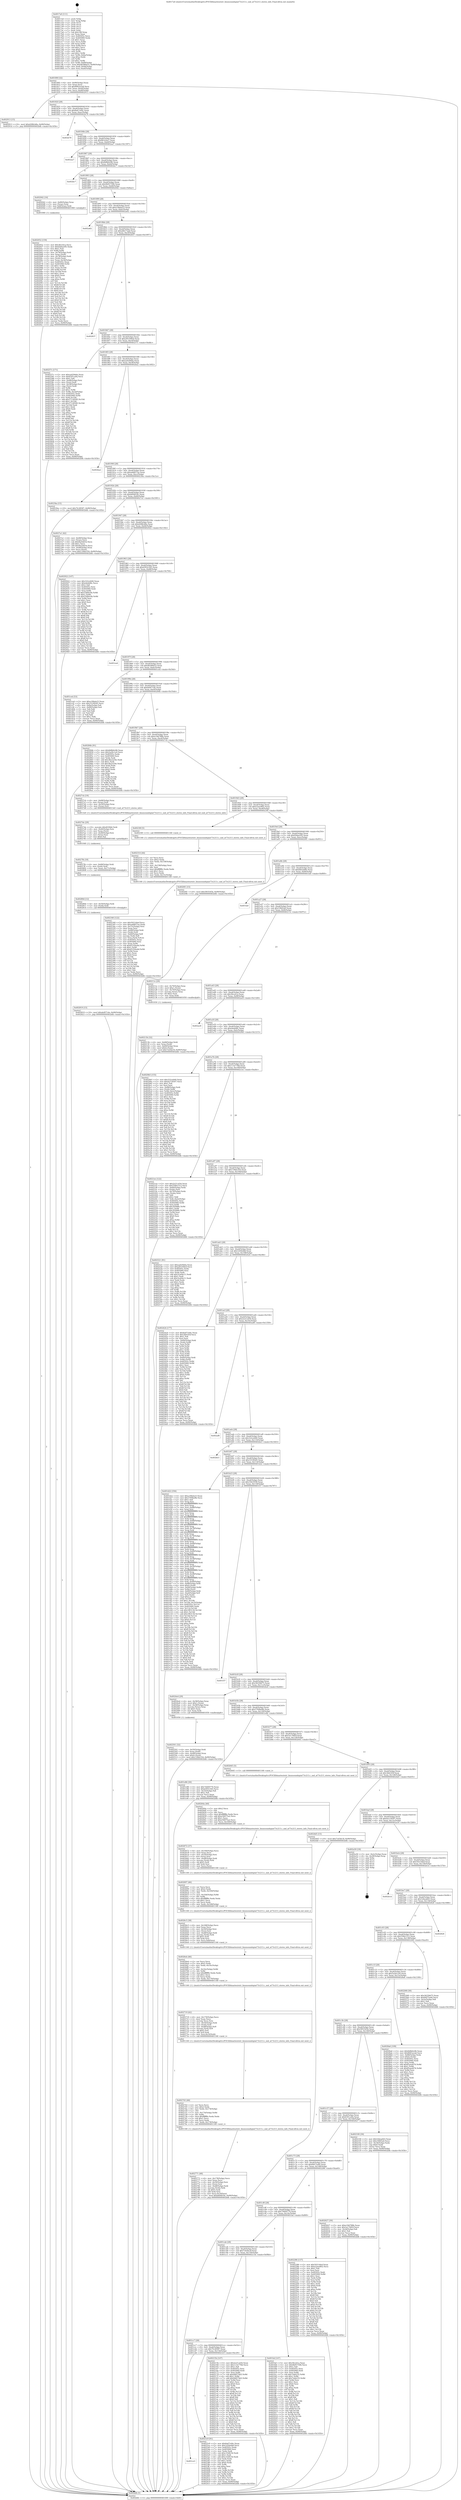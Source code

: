 digraph "0x4017a0" {
  label = "0x4017a0 (/mnt/c/Users/mathe/Desktop/tcc/POCII/binaries/extr_linuxsoundspiat73c213.c_snd_at73c213_stereo_info_Final-ollvm.out::main(0))"
  labelloc = "t"
  node[shape=record]

  Entry [label="",width=0.3,height=0.3,shape=circle,fillcolor=black,style=filled]
  "0x40180f" [label="{
     0x40180f [32]\l
     | [instrs]\l
     &nbsp;&nbsp;0x40180f \<+6\>: mov -0x90(%rbp),%eax\l
     &nbsp;&nbsp;0x401815 \<+2\>: mov %eax,%ecx\l
     &nbsp;&nbsp;0x401817 \<+6\>: sub $0x8683a2a8,%ecx\l
     &nbsp;&nbsp;0x40181d \<+6\>: mov %eax,-0xa4(%rbp)\l
     &nbsp;&nbsp;0x401823 \<+6\>: mov %ecx,-0xa8(%rbp)\l
     &nbsp;&nbsp;0x401829 \<+6\>: je 0000000000402913 \<main+0x1173\>\l
  }"]
  "0x402913" [label="{
     0x402913 [15]\l
     | [instrs]\l
     &nbsp;&nbsp;0x402913 \<+10\>: movl $0xd288cb8a,-0x90(%rbp)\l
     &nbsp;&nbsp;0x40291d \<+5\>: jmp 0000000000402bfb \<main+0x145b\>\l
  }"]
  "0x40182f" [label="{
     0x40182f [28]\l
     | [instrs]\l
     &nbsp;&nbsp;0x40182f \<+5\>: jmp 0000000000401834 \<main+0x94\>\l
     &nbsp;&nbsp;0x401834 \<+6\>: mov -0xa4(%rbp),%eax\l
     &nbsp;&nbsp;0x40183a \<+5\>: sub $0x8a67c64c,%eax\l
     &nbsp;&nbsp;0x40183f \<+6\>: mov %eax,-0xac(%rbp)\l
     &nbsp;&nbsp;0x401845 \<+6\>: je 0000000000402b78 \<main+0x13d8\>\l
  }"]
  Exit [label="",width=0.3,height=0.3,shape=circle,fillcolor=black,style=filled,peripheries=2]
  "0x402b78" [label="{
     0x402b78\l
  }", style=dashed]
  "0x40184b" [label="{
     0x40184b [28]\l
     | [instrs]\l
     &nbsp;&nbsp;0x40184b \<+5\>: jmp 0000000000401850 \<main+0xb0\>\l
     &nbsp;&nbsp;0x401850 \<+6\>: mov -0xa4(%rbp),%eax\l
     &nbsp;&nbsp;0x401856 \<+5\>: sub $0x8b3cfea7,%eax\l
     &nbsp;&nbsp;0x40185b \<+6\>: mov %eax,-0xb0(%rbp)\l
     &nbsp;&nbsp;0x401861 \<+6\>: je 0000000000402aa7 \<main+0x1307\>\l
  }"]
  "0x402819" [label="{
     0x402819 [15]\l
     | [instrs]\l
     &nbsp;&nbsp;0x402819 \<+10\>: movl $0xdef071de,-0x90(%rbp)\l
     &nbsp;&nbsp;0x402823 \<+5\>: jmp 0000000000402bfb \<main+0x145b\>\l
  }"]
  "0x402aa7" [label="{
     0x402aa7\l
  }", style=dashed]
  "0x401867" [label="{
     0x401867 [28]\l
     | [instrs]\l
     &nbsp;&nbsp;0x401867 \<+5\>: jmp 000000000040186c \<main+0xcc\>\l
     &nbsp;&nbsp;0x40186c \<+6\>: mov -0xa4(%rbp),%eax\l
     &nbsp;&nbsp;0x401872 \<+5\>: sub $0x8d8b0c86,%eax\l
     &nbsp;&nbsp;0x401877 \<+6\>: mov %eax,-0xb4(%rbp)\l
     &nbsp;&nbsp;0x40187d \<+6\>: je 0000000000402bc7 \<main+0x1427\>\l
  }"]
  "0x40280d" [label="{
     0x40280d [12]\l
     | [instrs]\l
     &nbsp;&nbsp;0x40280d \<+4\>: mov -0x50(%rbp),%rdi\l
     &nbsp;&nbsp;0x402811 \<+3\>: mov (%rdi),%rdi\l
     &nbsp;&nbsp;0x402814 \<+5\>: call 0000000000401030 \<free@plt\>\l
     | [calls]\l
     &nbsp;&nbsp;0x401030 \{1\} (unknown)\l
  }"]
  "0x402bc7" [label="{
     0x402bc7\l
  }", style=dashed]
  "0x401883" [label="{
     0x401883 [28]\l
     | [instrs]\l
     &nbsp;&nbsp;0x401883 \<+5\>: jmp 0000000000401888 \<main+0xe8\>\l
     &nbsp;&nbsp;0x401888 \<+6\>: mov -0xa4(%rbp),%eax\l
     &nbsp;&nbsp;0x40188e \<+5\>: sub $0x9b957506,%eax\l
     &nbsp;&nbsp;0x401893 \<+6\>: mov %eax,-0xb8(%rbp)\l
     &nbsp;&nbsp;0x401899 \<+6\>: je 0000000000402042 \<main+0x8a2\>\l
  }"]
  "0x4027fb" [label="{
     0x4027fb [18]\l
     | [instrs]\l
     &nbsp;&nbsp;0x4027fb \<+4\>: mov -0x68(%rbp),%rdi\l
     &nbsp;&nbsp;0x4027ff \<+3\>: mov (%rdi),%rdi\l
     &nbsp;&nbsp;0x402802 \<+6\>: mov %eax,-0x17c(%rbp)\l
     &nbsp;&nbsp;0x402808 \<+5\>: call 0000000000401030 \<free@plt\>\l
     | [calls]\l
     &nbsp;&nbsp;0x401030 \{1\} (unknown)\l
  }"]
  "0x402042" [label="{
     0x402042 [16]\l
     | [instrs]\l
     &nbsp;&nbsp;0x402042 \<+4\>: mov -0x80(%rbp),%rax\l
     &nbsp;&nbsp;0x402046 \<+3\>: mov (%rax),%rax\l
     &nbsp;&nbsp;0x402049 \<+4\>: mov 0x8(%rax),%rdi\l
     &nbsp;&nbsp;0x40204d \<+5\>: call 0000000000401060 \<atoi@plt\>\l
     | [calls]\l
     &nbsp;&nbsp;0x401060 \{1\} (unknown)\l
  }"]
  "0x40189f" [label="{
     0x40189f [28]\l
     | [instrs]\l
     &nbsp;&nbsp;0x40189f \<+5\>: jmp 00000000004018a4 \<main+0x104\>\l
     &nbsp;&nbsp;0x4018a4 \<+6\>: mov -0xa4(%rbp),%eax\l
     &nbsp;&nbsp;0x4018aa \<+5\>: sub $0xa18bda23,%eax\l
     &nbsp;&nbsp;0x4018af \<+6\>: mov %eax,-0xbc(%rbp)\l
     &nbsp;&nbsp;0x4018b5 \<+6\>: je 0000000000402a62 \<main+0x12c2\>\l
  }"]
  "0x4027de" [label="{
     0x4027de [29]\l
     | [instrs]\l
     &nbsp;&nbsp;0x4027de \<+10\>: movabs $0x4030b6,%rdi\l
     &nbsp;&nbsp;0x4027e8 \<+4\>: mov -0x40(%rbp),%rsi\l
     &nbsp;&nbsp;0x4027ec \<+2\>: mov %eax,(%rsi)\l
     &nbsp;&nbsp;0x4027ee \<+4\>: mov -0x40(%rbp),%rsi\l
     &nbsp;&nbsp;0x4027f2 \<+2\>: mov (%rsi),%esi\l
     &nbsp;&nbsp;0x4027f4 \<+2\>: mov $0x0,%al\l
     &nbsp;&nbsp;0x4027f6 \<+5\>: call 0000000000401040 \<printf@plt\>\l
     | [calls]\l
     &nbsp;&nbsp;0x401040 \{1\} (unknown)\l
  }"]
  "0x402a62" [label="{
     0x402a62\l
  }", style=dashed]
  "0x4018bb" [label="{
     0x4018bb [28]\l
     | [instrs]\l
     &nbsp;&nbsp;0x4018bb \<+5\>: jmp 00000000004018c0 \<main+0x120\>\l
     &nbsp;&nbsp;0x4018c0 \<+6\>: mov -0xa4(%rbp),%eax\l
     &nbsp;&nbsp;0x4018c6 \<+5\>: sub $0xa6b17aad,%eax\l
     &nbsp;&nbsp;0x4018cb \<+6\>: mov %eax,-0xc0(%rbp)\l
     &nbsp;&nbsp;0x4018d1 \<+6\>: je 0000000000402837 \<main+0x1097\>\l
  }"]
  "0x402771" [label="{
     0x402771 [48]\l
     | [instrs]\l
     &nbsp;&nbsp;0x402771 \<+6\>: mov -0x178(%rbp),%ecx\l
     &nbsp;&nbsp;0x402777 \<+3\>: imul %eax,%ecx\l
     &nbsp;&nbsp;0x40277a \<+4\>: mov -0x50(%rbp),%rsi\l
     &nbsp;&nbsp;0x40277e \<+3\>: mov (%rsi),%rsi\l
     &nbsp;&nbsp;0x402781 \<+4\>: mov -0x48(%rbp),%rdi\l
     &nbsp;&nbsp;0x402785 \<+3\>: movslq (%rdi),%rdi\l
     &nbsp;&nbsp;0x402788 \<+4\>: shl $0x5,%rdi\l
     &nbsp;&nbsp;0x40278c \<+3\>: add %rdi,%rsi\l
     &nbsp;&nbsp;0x40278f \<+3\>: mov %ecx,0x18(%rsi)\l
     &nbsp;&nbsp;0x402792 \<+10\>: movl $0xb694f18c,-0x90(%rbp)\l
     &nbsp;&nbsp;0x40279c \<+5\>: jmp 0000000000402bfb \<main+0x145b\>\l
  }"]
  "0x402837" [label="{
     0x402837\l
  }", style=dashed]
  "0x4018d7" [label="{
     0x4018d7 [28]\l
     | [instrs]\l
     &nbsp;&nbsp;0x4018d7 \<+5\>: jmp 00000000004018dc \<main+0x13c\>\l
     &nbsp;&nbsp;0x4018dc \<+6\>: mov -0xa4(%rbp),%eax\l
     &nbsp;&nbsp;0x4018e2 \<+5\>: sub $0xa95169ed,%eax\l
     &nbsp;&nbsp;0x4018e7 \<+6\>: mov %eax,-0xc4(%rbp)\l
     &nbsp;&nbsp;0x4018ed \<+6\>: je 000000000040257c \<main+0xddc\>\l
  }"]
  "0x402743" [label="{
     0x402743 [46]\l
     | [instrs]\l
     &nbsp;&nbsp;0x402743 \<+2\>: xor %ecx,%ecx\l
     &nbsp;&nbsp;0x402745 \<+5\>: mov $0x2,%edx\l
     &nbsp;&nbsp;0x40274a \<+6\>: mov %edx,-0x174(%rbp)\l
     &nbsp;&nbsp;0x402750 \<+1\>: cltd\l
     &nbsp;&nbsp;0x402751 \<+7\>: mov -0x174(%rbp),%r8d\l
     &nbsp;&nbsp;0x402758 \<+3\>: idiv %r8d\l
     &nbsp;&nbsp;0x40275b \<+6\>: imul $0xfffffffe,%edx,%edx\l
     &nbsp;&nbsp;0x402761 \<+3\>: sub $0x1,%ecx\l
     &nbsp;&nbsp;0x402764 \<+2\>: sub %ecx,%edx\l
     &nbsp;&nbsp;0x402766 \<+6\>: mov %edx,-0x178(%rbp)\l
     &nbsp;&nbsp;0x40276c \<+5\>: call 0000000000401160 \<next_i\>\l
     | [calls]\l
     &nbsp;&nbsp;0x401160 \{1\} (/mnt/c/Users/mathe/Desktop/tcc/POCII/binaries/extr_linuxsoundspiat73c213.c_snd_at73c213_stereo_info_Final-ollvm.out::next_i)\l
  }"]
  "0x40257c" [label="{
     0x40257c [171]\l
     | [instrs]\l
     &nbsp;&nbsp;0x40257c \<+5\>: mov $0xaa029dda,%eax\l
     &nbsp;&nbsp;0x402581 \<+5\>: mov $0x63f1ca9a,%ecx\l
     &nbsp;&nbsp;0x402586 \<+2\>: mov $0x1,%dl\l
     &nbsp;&nbsp;0x402588 \<+4\>: mov -0x48(%rbp),%rsi\l
     &nbsp;&nbsp;0x40258c \<+2\>: mov (%rsi),%edi\l
     &nbsp;&nbsp;0x40258e \<+4\>: mov -0x58(%rbp),%rsi\l
     &nbsp;&nbsp;0x402592 \<+2\>: cmp (%rsi),%edi\l
     &nbsp;&nbsp;0x402594 \<+4\>: setl %r8b\l
     &nbsp;&nbsp;0x402598 \<+4\>: and $0x1,%r8b\l
     &nbsp;&nbsp;0x40259c \<+4\>: mov %r8b,-0x2d(%rbp)\l
     &nbsp;&nbsp;0x4025a0 \<+7\>: mov 0x40505c,%edi\l
     &nbsp;&nbsp;0x4025a7 \<+8\>: mov 0x405060,%r9d\l
     &nbsp;&nbsp;0x4025af \<+3\>: mov %edi,%r10d\l
     &nbsp;&nbsp;0x4025b2 \<+7\>: add $0x37128585,%r10d\l
     &nbsp;&nbsp;0x4025b9 \<+4\>: sub $0x1,%r10d\l
     &nbsp;&nbsp;0x4025bd \<+7\>: sub $0x37128585,%r10d\l
     &nbsp;&nbsp;0x4025c4 \<+4\>: imul %r10d,%edi\l
     &nbsp;&nbsp;0x4025c8 \<+3\>: and $0x1,%edi\l
     &nbsp;&nbsp;0x4025cb \<+3\>: cmp $0x0,%edi\l
     &nbsp;&nbsp;0x4025ce \<+4\>: sete %r8b\l
     &nbsp;&nbsp;0x4025d2 \<+4\>: cmp $0xa,%r9d\l
     &nbsp;&nbsp;0x4025d6 \<+4\>: setl %r11b\l
     &nbsp;&nbsp;0x4025da \<+3\>: mov %r8b,%bl\l
     &nbsp;&nbsp;0x4025dd \<+3\>: xor $0xff,%bl\l
     &nbsp;&nbsp;0x4025e0 \<+3\>: mov %r11b,%r14b\l
     &nbsp;&nbsp;0x4025e3 \<+4\>: xor $0xff,%r14b\l
     &nbsp;&nbsp;0x4025e7 \<+3\>: xor $0x1,%dl\l
     &nbsp;&nbsp;0x4025ea \<+3\>: mov %bl,%r15b\l
     &nbsp;&nbsp;0x4025ed \<+4\>: and $0xff,%r15b\l
     &nbsp;&nbsp;0x4025f1 \<+3\>: and %dl,%r8b\l
     &nbsp;&nbsp;0x4025f4 \<+3\>: mov %r14b,%r12b\l
     &nbsp;&nbsp;0x4025f7 \<+4\>: and $0xff,%r12b\l
     &nbsp;&nbsp;0x4025fb \<+3\>: and %dl,%r11b\l
     &nbsp;&nbsp;0x4025fe \<+3\>: or %r8b,%r15b\l
     &nbsp;&nbsp;0x402601 \<+3\>: or %r11b,%r12b\l
     &nbsp;&nbsp;0x402604 \<+3\>: xor %r12b,%r15b\l
     &nbsp;&nbsp;0x402607 \<+3\>: or %r14b,%bl\l
     &nbsp;&nbsp;0x40260a \<+3\>: xor $0xff,%bl\l
     &nbsp;&nbsp;0x40260d \<+3\>: or $0x1,%dl\l
     &nbsp;&nbsp;0x402610 \<+2\>: and %dl,%bl\l
     &nbsp;&nbsp;0x402612 \<+3\>: or %bl,%r15b\l
     &nbsp;&nbsp;0x402615 \<+4\>: test $0x1,%r15b\l
     &nbsp;&nbsp;0x402619 \<+3\>: cmovne %ecx,%eax\l
     &nbsp;&nbsp;0x40261c \<+6\>: mov %eax,-0x90(%rbp)\l
     &nbsp;&nbsp;0x402622 \<+5\>: jmp 0000000000402bfb \<main+0x145b\>\l
  }"]
  "0x4018f3" [label="{
     0x4018f3 [28]\l
     | [instrs]\l
     &nbsp;&nbsp;0x4018f3 \<+5\>: jmp 00000000004018f8 \<main+0x158\>\l
     &nbsp;&nbsp;0x4018f8 \<+6\>: mov -0xa4(%rbp),%eax\l
     &nbsp;&nbsp;0x4018fe \<+5\>: sub $0xaa029dda,%eax\l
     &nbsp;&nbsp;0x401903 \<+6\>: mov %eax,-0xc8(%rbp)\l
     &nbsp;&nbsp;0x401909 \<+6\>: je 0000000000402ba2 \<main+0x1402\>\l
  }"]
  "0x402719" [label="{
     0x402719 [42]\l
     | [instrs]\l
     &nbsp;&nbsp;0x402719 \<+6\>: mov -0x170(%rbp),%ecx\l
     &nbsp;&nbsp;0x40271f \<+3\>: imul %eax,%ecx\l
     &nbsp;&nbsp;0x402722 \<+3\>: movslq %ecx,%rsi\l
     &nbsp;&nbsp;0x402725 \<+4\>: mov -0x50(%rbp),%rdi\l
     &nbsp;&nbsp;0x402729 \<+3\>: mov (%rdi),%rdi\l
     &nbsp;&nbsp;0x40272c \<+4\>: mov -0x48(%rbp),%r9\l
     &nbsp;&nbsp;0x402730 \<+3\>: movslq (%r9),%r9\l
     &nbsp;&nbsp;0x402733 \<+4\>: shl $0x5,%r9\l
     &nbsp;&nbsp;0x402737 \<+3\>: add %r9,%rdi\l
     &nbsp;&nbsp;0x40273a \<+4\>: mov %rsi,0x10(%rdi)\l
     &nbsp;&nbsp;0x40273e \<+5\>: call 0000000000401160 \<next_i\>\l
     | [calls]\l
     &nbsp;&nbsp;0x401160 \{1\} (/mnt/c/Users/mathe/Desktop/tcc/POCII/binaries/extr_linuxsoundspiat73c213.c_snd_at73c213_stereo_info_Final-ollvm.out::next_i)\l
  }"]
  "0x402ba2" [label="{
     0x402ba2\l
  }", style=dashed]
  "0x40190f" [label="{
     0x40190f [28]\l
     | [instrs]\l
     &nbsp;&nbsp;0x40190f \<+5\>: jmp 0000000000401914 \<main+0x174\>\l
     &nbsp;&nbsp;0x401914 \<+6\>: mov -0xa4(%rbp),%eax\l
     &nbsp;&nbsp;0x40191a \<+5\>: sub $0xadd857aa,%eax\l
     &nbsp;&nbsp;0x40191f \<+6\>: mov %eax,-0xcc(%rbp)\l
     &nbsp;&nbsp;0x401925 \<+6\>: je 00000000004023ba \<main+0xc1a\>\l
  }"]
  "0x4026eb" [label="{
     0x4026eb [46]\l
     | [instrs]\l
     &nbsp;&nbsp;0x4026eb \<+2\>: xor %ecx,%ecx\l
     &nbsp;&nbsp;0x4026ed \<+5\>: mov $0x2,%edx\l
     &nbsp;&nbsp;0x4026f2 \<+6\>: mov %edx,-0x16c(%rbp)\l
     &nbsp;&nbsp;0x4026f8 \<+1\>: cltd\l
     &nbsp;&nbsp;0x4026f9 \<+7\>: mov -0x16c(%rbp),%r8d\l
     &nbsp;&nbsp;0x402700 \<+3\>: idiv %r8d\l
     &nbsp;&nbsp;0x402703 \<+6\>: imul $0xfffffffe,%edx,%edx\l
     &nbsp;&nbsp;0x402709 \<+3\>: sub $0x1,%ecx\l
     &nbsp;&nbsp;0x40270c \<+2\>: sub %ecx,%edx\l
     &nbsp;&nbsp;0x40270e \<+6\>: mov %edx,-0x170(%rbp)\l
     &nbsp;&nbsp;0x402714 \<+5\>: call 0000000000401160 \<next_i\>\l
     | [calls]\l
     &nbsp;&nbsp;0x401160 \{1\} (/mnt/c/Users/mathe/Desktop/tcc/POCII/binaries/extr_linuxsoundspiat73c213.c_snd_at73c213_stereo_info_Final-ollvm.out::next_i)\l
  }"]
  "0x4023ba" [label="{
     0x4023ba [15]\l
     | [instrs]\l
     &nbsp;&nbsp;0x4023ba \<+10\>: movl $0x7fc28587,-0x90(%rbp)\l
     &nbsp;&nbsp;0x4023c4 \<+5\>: jmp 0000000000402bfb \<main+0x145b\>\l
  }"]
  "0x40192b" [label="{
     0x40192b [28]\l
     | [instrs]\l
     &nbsp;&nbsp;0x40192b \<+5\>: jmp 0000000000401930 \<main+0x190\>\l
     &nbsp;&nbsp;0x401930 \<+6\>: mov -0xa4(%rbp),%eax\l
     &nbsp;&nbsp;0x401936 \<+5\>: sub $0xb694f18c,%eax\l
     &nbsp;&nbsp;0x40193b \<+6\>: mov %eax,-0xd0(%rbp)\l
     &nbsp;&nbsp;0x401941 \<+6\>: je 00000000004027a1 \<main+0x1001\>\l
  }"]
  "0x4026c5" [label="{
     0x4026c5 [38]\l
     | [instrs]\l
     &nbsp;&nbsp;0x4026c5 \<+6\>: mov -0x168(%rbp),%ecx\l
     &nbsp;&nbsp;0x4026cb \<+3\>: imul %eax,%ecx\l
     &nbsp;&nbsp;0x4026ce \<+4\>: mov -0x50(%rbp),%rsi\l
     &nbsp;&nbsp;0x4026d2 \<+3\>: mov (%rsi),%rsi\l
     &nbsp;&nbsp;0x4026d5 \<+4\>: mov -0x48(%rbp),%rdi\l
     &nbsp;&nbsp;0x4026d9 \<+3\>: movslq (%rdi),%rdi\l
     &nbsp;&nbsp;0x4026dc \<+4\>: shl $0x5,%rdi\l
     &nbsp;&nbsp;0x4026e0 \<+3\>: add %rdi,%rsi\l
     &nbsp;&nbsp;0x4026e3 \<+3\>: mov %ecx,0x8(%rsi)\l
     &nbsp;&nbsp;0x4026e6 \<+5\>: call 0000000000401160 \<next_i\>\l
     | [calls]\l
     &nbsp;&nbsp;0x401160 \{1\} (/mnt/c/Users/mathe/Desktop/tcc/POCII/binaries/extr_linuxsoundspiat73c213.c_snd_at73c213_stereo_info_Final-ollvm.out::next_i)\l
  }"]
  "0x4027a1" [label="{
     0x4027a1 [42]\l
     | [instrs]\l
     &nbsp;&nbsp;0x4027a1 \<+4\>: mov -0x48(%rbp),%rax\l
     &nbsp;&nbsp;0x4027a5 \<+2\>: mov (%rax),%ecx\l
     &nbsp;&nbsp;0x4027a7 \<+6\>: sub $0xf4a5dd1b,%ecx\l
     &nbsp;&nbsp;0x4027ad \<+3\>: add $0x1,%ecx\l
     &nbsp;&nbsp;0x4027b0 \<+6\>: add $0xf4a5dd1b,%ecx\l
     &nbsp;&nbsp;0x4027b6 \<+4\>: mov -0x48(%rbp),%rax\l
     &nbsp;&nbsp;0x4027ba \<+2\>: mov %ecx,(%rax)\l
     &nbsp;&nbsp;0x4027bc \<+10\>: movl $0x139de354,-0x90(%rbp)\l
     &nbsp;&nbsp;0x4027c6 \<+5\>: jmp 0000000000402bfb \<main+0x145b\>\l
  }"]
  "0x401947" [label="{
     0x401947 [28]\l
     | [instrs]\l
     &nbsp;&nbsp;0x401947 \<+5\>: jmp 000000000040194c \<main+0x1ac\>\l
     &nbsp;&nbsp;0x40194c \<+6\>: mov -0xa4(%rbp),%eax\l
     &nbsp;&nbsp;0x401952 \<+5\>: sub $0xd288cb8a,%eax\l
     &nbsp;&nbsp;0x401957 \<+6\>: mov %eax,-0xd4(%rbp)\l
     &nbsp;&nbsp;0x40195d \<+6\>: je 0000000000402922 \<main+0x1182\>\l
  }"]
  "0x402697" [label="{
     0x402697 [46]\l
     | [instrs]\l
     &nbsp;&nbsp;0x402697 \<+2\>: xor %ecx,%ecx\l
     &nbsp;&nbsp;0x402699 \<+5\>: mov $0x2,%edx\l
     &nbsp;&nbsp;0x40269e \<+6\>: mov %edx,-0x164(%rbp)\l
     &nbsp;&nbsp;0x4026a4 \<+1\>: cltd\l
     &nbsp;&nbsp;0x4026a5 \<+7\>: mov -0x164(%rbp),%r8d\l
     &nbsp;&nbsp;0x4026ac \<+3\>: idiv %r8d\l
     &nbsp;&nbsp;0x4026af \<+6\>: imul $0xfffffffe,%edx,%edx\l
     &nbsp;&nbsp;0x4026b5 \<+3\>: sub $0x1,%ecx\l
     &nbsp;&nbsp;0x4026b8 \<+2\>: sub %ecx,%edx\l
     &nbsp;&nbsp;0x4026ba \<+6\>: mov %edx,-0x168(%rbp)\l
     &nbsp;&nbsp;0x4026c0 \<+5\>: call 0000000000401160 \<next_i\>\l
     | [calls]\l
     &nbsp;&nbsp;0x401160 \{1\} (/mnt/c/Users/mathe/Desktop/tcc/POCII/binaries/extr_linuxsoundspiat73c213.c_snd_at73c213_stereo_info_Final-ollvm.out::next_i)\l
  }"]
  "0x402922" [label="{
     0x402922 [147]\l
     | [instrs]\l
     &nbsp;&nbsp;0x402922 \<+5\>: mov $0x322ce640,%eax\l
     &nbsp;&nbsp;0x402927 \<+5\>: mov $0xebeb08c,%ecx\l
     &nbsp;&nbsp;0x40292c \<+2\>: mov $0x1,%dl\l
     &nbsp;&nbsp;0x40292e \<+7\>: mov 0x40505c,%esi\l
     &nbsp;&nbsp;0x402935 \<+7\>: mov 0x405060,%edi\l
     &nbsp;&nbsp;0x40293c \<+3\>: mov %esi,%r8d\l
     &nbsp;&nbsp;0x40293f \<+7\>: add $0x55fb0c0b,%r8d\l
     &nbsp;&nbsp;0x402946 \<+4\>: sub $0x1,%r8d\l
     &nbsp;&nbsp;0x40294a \<+7\>: sub $0x55fb0c0b,%r8d\l
     &nbsp;&nbsp;0x402951 \<+4\>: imul %r8d,%esi\l
     &nbsp;&nbsp;0x402955 \<+3\>: and $0x1,%esi\l
     &nbsp;&nbsp;0x402958 \<+3\>: cmp $0x0,%esi\l
     &nbsp;&nbsp;0x40295b \<+4\>: sete %r9b\l
     &nbsp;&nbsp;0x40295f \<+3\>: cmp $0xa,%edi\l
     &nbsp;&nbsp;0x402962 \<+4\>: setl %r10b\l
     &nbsp;&nbsp;0x402966 \<+3\>: mov %r9b,%r11b\l
     &nbsp;&nbsp;0x402969 \<+4\>: xor $0xff,%r11b\l
     &nbsp;&nbsp;0x40296d \<+3\>: mov %r10b,%bl\l
     &nbsp;&nbsp;0x402970 \<+3\>: xor $0xff,%bl\l
     &nbsp;&nbsp;0x402973 \<+3\>: xor $0x0,%dl\l
     &nbsp;&nbsp;0x402976 \<+3\>: mov %r11b,%r14b\l
     &nbsp;&nbsp;0x402979 \<+4\>: and $0x0,%r14b\l
     &nbsp;&nbsp;0x40297d \<+3\>: and %dl,%r9b\l
     &nbsp;&nbsp;0x402980 \<+3\>: mov %bl,%r15b\l
     &nbsp;&nbsp;0x402983 \<+4\>: and $0x0,%r15b\l
     &nbsp;&nbsp;0x402987 \<+3\>: and %dl,%r10b\l
     &nbsp;&nbsp;0x40298a \<+3\>: or %r9b,%r14b\l
     &nbsp;&nbsp;0x40298d \<+3\>: or %r10b,%r15b\l
     &nbsp;&nbsp;0x402990 \<+3\>: xor %r15b,%r14b\l
     &nbsp;&nbsp;0x402993 \<+3\>: or %bl,%r11b\l
     &nbsp;&nbsp;0x402996 \<+4\>: xor $0xff,%r11b\l
     &nbsp;&nbsp;0x40299a \<+3\>: or $0x0,%dl\l
     &nbsp;&nbsp;0x40299d \<+3\>: and %dl,%r11b\l
     &nbsp;&nbsp;0x4029a0 \<+3\>: or %r11b,%r14b\l
     &nbsp;&nbsp;0x4029a3 \<+4\>: test $0x1,%r14b\l
     &nbsp;&nbsp;0x4029a7 \<+3\>: cmovne %ecx,%eax\l
     &nbsp;&nbsp;0x4029aa \<+6\>: mov %eax,-0x90(%rbp)\l
     &nbsp;&nbsp;0x4029b0 \<+5\>: jmp 0000000000402bfb \<main+0x145b\>\l
  }"]
  "0x401963" [label="{
     0x401963 [28]\l
     | [instrs]\l
     &nbsp;&nbsp;0x401963 \<+5\>: jmp 0000000000401968 \<main+0x1c8\>\l
     &nbsp;&nbsp;0x401968 \<+6\>: mov -0xa4(%rbp),%eax\l
     &nbsp;&nbsp;0x40196e \<+5\>: sub $0xd393c5d5,%eax\l
     &nbsp;&nbsp;0x401973 \<+6\>: mov %eax,-0xd8(%rbp)\l
     &nbsp;&nbsp;0x401979 \<+6\>: je 0000000000401ea4 \<main+0x704\>\l
  }"]
  "0x402672" [label="{
     0x402672 [37]\l
     | [instrs]\l
     &nbsp;&nbsp;0x402672 \<+6\>: mov -0x160(%rbp),%ecx\l
     &nbsp;&nbsp;0x402678 \<+3\>: imul %eax,%ecx\l
     &nbsp;&nbsp;0x40267b \<+4\>: mov -0x50(%rbp),%rsi\l
     &nbsp;&nbsp;0x40267f \<+3\>: mov (%rsi),%rsi\l
     &nbsp;&nbsp;0x402682 \<+4\>: mov -0x48(%rbp),%rdi\l
     &nbsp;&nbsp;0x402686 \<+3\>: movslq (%rdi),%rdi\l
     &nbsp;&nbsp;0x402689 \<+4\>: shl $0x5,%rdi\l
     &nbsp;&nbsp;0x40268d \<+3\>: add %rdi,%rsi\l
     &nbsp;&nbsp;0x402690 \<+2\>: mov %ecx,(%rsi)\l
     &nbsp;&nbsp;0x402692 \<+5\>: call 0000000000401160 \<next_i\>\l
     | [calls]\l
     &nbsp;&nbsp;0x401160 \{1\} (/mnt/c/Users/mathe/Desktop/tcc/POCII/binaries/extr_linuxsoundspiat73c213.c_snd_at73c213_stereo_info_Final-ollvm.out::next_i)\l
  }"]
  "0x401ea4" [label="{
     0x401ea4\l
  }", style=dashed]
  "0x40197f" [label="{
     0x40197f [28]\l
     | [instrs]\l
     &nbsp;&nbsp;0x40197f \<+5\>: jmp 0000000000401984 \<main+0x1e4\>\l
     &nbsp;&nbsp;0x401984 \<+6\>: mov -0xa4(%rbp),%eax\l
     &nbsp;&nbsp;0x40198a \<+5\>: sub $0xdb586d33,%eax\l
     &nbsp;&nbsp;0x40198f \<+6\>: mov %eax,-0xdc(%rbp)\l
     &nbsp;&nbsp;0x401995 \<+6\>: je 0000000000401ced \<main+0x54d\>\l
  }"]
  "0x40264a" [label="{
     0x40264a [40]\l
     | [instrs]\l
     &nbsp;&nbsp;0x40264a \<+5\>: mov $0x2,%ecx\l
     &nbsp;&nbsp;0x40264f \<+1\>: cltd\l
     &nbsp;&nbsp;0x402650 \<+2\>: idiv %ecx\l
     &nbsp;&nbsp;0x402652 \<+6\>: imul $0xfffffffe,%edx,%ecx\l
     &nbsp;&nbsp;0x402658 \<+6\>: add $0xe56075a2,%ecx\l
     &nbsp;&nbsp;0x40265e \<+3\>: add $0x1,%ecx\l
     &nbsp;&nbsp;0x402661 \<+6\>: sub $0xe56075a2,%ecx\l
     &nbsp;&nbsp;0x402667 \<+6\>: mov %ecx,-0x160(%rbp)\l
     &nbsp;&nbsp;0x40266d \<+5\>: call 0000000000401160 \<next_i\>\l
     | [calls]\l
     &nbsp;&nbsp;0x401160 \{1\} (/mnt/c/Users/mathe/Desktop/tcc/POCII/binaries/extr_linuxsoundspiat73c213.c_snd_at73c213_stereo_info_Final-ollvm.out::next_i)\l
  }"]
  "0x401ced" [label="{
     0x401ced [53]\l
     | [instrs]\l
     &nbsp;&nbsp;0x401ced \<+5\>: mov $0xa18bda23,%eax\l
     &nbsp;&nbsp;0x401cf2 \<+5\>: mov $0x3319f2d5,%ecx\l
     &nbsp;&nbsp;0x401cf7 \<+6\>: mov -0x8a(%rbp),%dl\l
     &nbsp;&nbsp;0x401cfd \<+7\>: mov -0x89(%rbp),%sil\l
     &nbsp;&nbsp;0x401d04 \<+3\>: mov %dl,%dil\l
     &nbsp;&nbsp;0x401d07 \<+3\>: and %sil,%dil\l
     &nbsp;&nbsp;0x401d0a \<+3\>: xor %sil,%dl\l
     &nbsp;&nbsp;0x401d0d \<+3\>: or %dl,%dil\l
     &nbsp;&nbsp;0x401d10 \<+4\>: test $0x1,%dil\l
     &nbsp;&nbsp;0x401d14 \<+3\>: cmovne %ecx,%eax\l
     &nbsp;&nbsp;0x401d17 \<+6\>: mov %eax,-0x90(%rbp)\l
     &nbsp;&nbsp;0x401d1d \<+5\>: jmp 0000000000402bfb \<main+0x145b\>\l
  }"]
  "0x40199b" [label="{
     0x40199b [28]\l
     | [instrs]\l
     &nbsp;&nbsp;0x40199b \<+5\>: jmp 00000000004019a0 \<main+0x200\>\l
     &nbsp;&nbsp;0x4019a0 \<+6\>: mov -0xa4(%rbp),%eax\l
     &nbsp;&nbsp;0x4019a6 \<+5\>: sub $0xdef071de,%eax\l
     &nbsp;&nbsp;0x4019ab \<+6\>: mov %eax,-0xe0(%rbp)\l
     &nbsp;&nbsp;0x4019b1 \<+6\>: je 000000000040284b \<main+0x10ab\>\l
  }"]
  "0x402bfb" [label="{
     0x402bfb [5]\l
     | [instrs]\l
     &nbsp;&nbsp;0x402bfb \<+5\>: jmp 000000000040180f \<main+0x6f\>\l
  }"]
  "0x4017a0" [label="{
     0x4017a0 [111]\l
     | [instrs]\l
     &nbsp;&nbsp;0x4017a0 \<+1\>: push %rbp\l
     &nbsp;&nbsp;0x4017a1 \<+3\>: mov %rsp,%rbp\l
     &nbsp;&nbsp;0x4017a4 \<+2\>: push %r15\l
     &nbsp;&nbsp;0x4017a6 \<+2\>: push %r14\l
     &nbsp;&nbsp;0x4017a8 \<+2\>: push %r13\l
     &nbsp;&nbsp;0x4017aa \<+2\>: push %r12\l
     &nbsp;&nbsp;0x4017ac \<+1\>: push %rbx\l
     &nbsp;&nbsp;0x4017ad \<+7\>: sub $0x198,%rsp\l
     &nbsp;&nbsp;0x4017b4 \<+2\>: xor %eax,%eax\l
     &nbsp;&nbsp;0x4017b6 \<+7\>: mov 0x40505c,%ecx\l
     &nbsp;&nbsp;0x4017bd \<+7\>: mov 0x405060,%edx\l
     &nbsp;&nbsp;0x4017c4 \<+3\>: sub $0x1,%eax\l
     &nbsp;&nbsp;0x4017c7 \<+3\>: mov %ecx,%r8d\l
     &nbsp;&nbsp;0x4017ca \<+3\>: add %eax,%r8d\l
     &nbsp;&nbsp;0x4017cd \<+4\>: imul %r8d,%ecx\l
     &nbsp;&nbsp;0x4017d1 \<+3\>: and $0x1,%ecx\l
     &nbsp;&nbsp;0x4017d4 \<+3\>: cmp $0x0,%ecx\l
     &nbsp;&nbsp;0x4017d7 \<+4\>: sete %r9b\l
     &nbsp;&nbsp;0x4017db \<+4\>: and $0x1,%r9b\l
     &nbsp;&nbsp;0x4017df \<+7\>: mov %r9b,-0x8a(%rbp)\l
     &nbsp;&nbsp;0x4017e6 \<+3\>: cmp $0xa,%edx\l
     &nbsp;&nbsp;0x4017e9 \<+4\>: setl %r9b\l
     &nbsp;&nbsp;0x4017ed \<+4\>: and $0x1,%r9b\l
     &nbsp;&nbsp;0x4017f1 \<+7\>: mov %r9b,-0x89(%rbp)\l
     &nbsp;&nbsp;0x4017f8 \<+10\>: movl $0xdb586d33,-0x90(%rbp)\l
     &nbsp;&nbsp;0x401802 \<+6\>: mov %edi,-0x94(%rbp)\l
     &nbsp;&nbsp;0x401808 \<+7\>: mov %rsi,-0xa0(%rbp)\l
  }"]
  "0x402501" [label="{
     0x402501 [32]\l
     | [instrs]\l
     &nbsp;&nbsp;0x402501 \<+4\>: mov -0x50(%rbp),%rdi\l
     &nbsp;&nbsp;0x402505 \<+3\>: mov %rax,(%rdi)\l
     &nbsp;&nbsp;0x402508 \<+4\>: mov -0x48(%rbp),%rax\l
     &nbsp;&nbsp;0x40250c \<+6\>: movl $0x0,(%rax)\l
     &nbsp;&nbsp;0x402512 \<+10\>: movl $0x139de354,-0x90(%rbp)\l
     &nbsp;&nbsp;0x40251c \<+5\>: jmp 0000000000402bfb \<main+0x145b\>\l
  }"]
  "0x40284b" [label="{
     0x40284b [91]\l
     | [instrs]\l
     &nbsp;&nbsp;0x40284b \<+5\>: mov $0x8d8b0c86,%eax\l
     &nbsp;&nbsp;0x402850 \<+5\>: mov $0x5a20c1e0,%ecx\l
     &nbsp;&nbsp;0x402855 \<+7\>: mov 0x40505c,%edx\l
     &nbsp;&nbsp;0x40285c \<+7\>: mov 0x405060,%esi\l
     &nbsp;&nbsp;0x402863 \<+2\>: mov %edx,%edi\l
     &nbsp;&nbsp;0x402865 \<+6\>: add $0x38a2a54e,%edi\l
     &nbsp;&nbsp;0x40286b \<+3\>: sub $0x1,%edi\l
     &nbsp;&nbsp;0x40286e \<+6\>: sub $0x38a2a54e,%edi\l
     &nbsp;&nbsp;0x402874 \<+3\>: imul %edi,%edx\l
     &nbsp;&nbsp;0x402877 \<+3\>: and $0x1,%edx\l
     &nbsp;&nbsp;0x40287a \<+3\>: cmp $0x0,%edx\l
     &nbsp;&nbsp;0x40287d \<+4\>: sete %r8b\l
     &nbsp;&nbsp;0x402881 \<+3\>: cmp $0xa,%esi\l
     &nbsp;&nbsp;0x402884 \<+4\>: setl %r9b\l
     &nbsp;&nbsp;0x402888 \<+3\>: mov %r8b,%r10b\l
     &nbsp;&nbsp;0x40288b \<+3\>: and %r9b,%r10b\l
     &nbsp;&nbsp;0x40288e \<+3\>: xor %r9b,%r8b\l
     &nbsp;&nbsp;0x402891 \<+3\>: or %r8b,%r10b\l
     &nbsp;&nbsp;0x402894 \<+4\>: test $0x1,%r10b\l
     &nbsp;&nbsp;0x402898 \<+3\>: cmovne %ecx,%eax\l
     &nbsp;&nbsp;0x40289b \<+6\>: mov %eax,-0x90(%rbp)\l
     &nbsp;&nbsp;0x4028a1 \<+5\>: jmp 0000000000402bfb \<main+0x145b\>\l
  }"]
  "0x4019b7" [label="{
     0x4019b7 [28]\l
     | [instrs]\l
     &nbsp;&nbsp;0x4019b7 \<+5\>: jmp 00000000004019bc \<main+0x21c\>\l
     &nbsp;&nbsp;0x4019bc \<+6\>: mov -0xa4(%rbp),%eax\l
     &nbsp;&nbsp;0x4019c2 \<+5\>: sub $0xe18d788b,%eax\l
     &nbsp;&nbsp;0x4019c7 \<+6\>: mov %eax,-0xe4(%rbp)\l
     &nbsp;&nbsp;0x4019cd \<+6\>: je 00000000004027cb \<main+0x102b\>\l
  }"]
  "0x401ce3" [label="{
     0x401ce3\l
  }", style=dashed]
  "0x4027cb" [label="{
     0x4027cb [19]\l
     | [instrs]\l
     &nbsp;&nbsp;0x4027cb \<+4\>: mov -0x68(%rbp),%rax\l
     &nbsp;&nbsp;0x4027cf \<+3\>: mov (%rax),%rdi\l
     &nbsp;&nbsp;0x4027d2 \<+4\>: mov -0x50(%rbp),%rax\l
     &nbsp;&nbsp;0x4027d6 \<+3\>: mov (%rax),%rsi\l
     &nbsp;&nbsp;0x4027d9 \<+5\>: call 00000000004013e0 \<snd_at73c213_stereo_info\>\l
     | [calls]\l
     &nbsp;&nbsp;0x4013e0 \{1\} (/mnt/c/Users/mathe/Desktop/tcc/POCII/binaries/extr_linuxsoundspiat73c213.c_snd_at73c213_stereo_info_Final-ollvm.out::snd_at73c213_stereo_info)\l
  }"]
  "0x4019d3" [label="{
     0x4019d3 [28]\l
     | [instrs]\l
     &nbsp;&nbsp;0x4019d3 \<+5\>: jmp 00000000004019d8 \<main+0x238\>\l
     &nbsp;&nbsp;0x4019d8 \<+6\>: mov -0xa4(%rbp),%eax\l
     &nbsp;&nbsp;0x4019de \<+5\>: sub $0xe2aee802,%eax\l
     &nbsp;&nbsp;0x4019e3 \<+6\>: mov %eax,-0xe8(%rbp)\l
     &nbsp;&nbsp;0x4019e9 \<+6\>: je 000000000040230f \<main+0xb6f\>\l
  }"]
  "0x4023c9" [label="{
     0x4023c9 [91]\l
     | [instrs]\l
     &nbsp;&nbsp;0x4023c9 \<+5\>: mov $0x8a67c64c,%eax\l
     &nbsp;&nbsp;0x4023ce \<+5\>: mov $0x1d30efdd,%ecx\l
     &nbsp;&nbsp;0x4023d3 \<+7\>: mov 0x40505c,%edx\l
     &nbsp;&nbsp;0x4023da \<+7\>: mov 0x405060,%esi\l
     &nbsp;&nbsp;0x4023e1 \<+2\>: mov %edx,%edi\l
     &nbsp;&nbsp;0x4023e3 \<+6\>: sub $0xc33dfc54,%edi\l
     &nbsp;&nbsp;0x4023e9 \<+3\>: sub $0x1,%edi\l
     &nbsp;&nbsp;0x4023ec \<+6\>: add $0xc33dfc54,%edi\l
     &nbsp;&nbsp;0x4023f2 \<+3\>: imul %edi,%edx\l
     &nbsp;&nbsp;0x4023f5 \<+3\>: and $0x1,%edx\l
     &nbsp;&nbsp;0x4023f8 \<+3\>: cmp $0x0,%edx\l
     &nbsp;&nbsp;0x4023fb \<+4\>: sete %r8b\l
     &nbsp;&nbsp;0x4023ff \<+3\>: cmp $0xa,%esi\l
     &nbsp;&nbsp;0x402402 \<+4\>: setl %r9b\l
     &nbsp;&nbsp;0x402406 \<+3\>: mov %r8b,%r10b\l
     &nbsp;&nbsp;0x402409 \<+3\>: and %r9b,%r10b\l
     &nbsp;&nbsp;0x40240c \<+3\>: xor %r9b,%r8b\l
     &nbsp;&nbsp;0x40240f \<+3\>: or %r8b,%r10b\l
     &nbsp;&nbsp;0x402412 \<+4\>: test $0x1,%r10b\l
     &nbsp;&nbsp;0x402416 \<+3\>: cmovne %ecx,%eax\l
     &nbsp;&nbsp;0x402419 \<+6\>: mov %eax,-0x90(%rbp)\l
     &nbsp;&nbsp;0x40241f \<+5\>: jmp 0000000000402bfb \<main+0x145b\>\l
  }"]
  "0x40230f" [label="{
     0x40230f [5]\l
     | [instrs]\l
     &nbsp;&nbsp;0x40230f \<+5\>: call 0000000000401160 \<next_i\>\l
     | [calls]\l
     &nbsp;&nbsp;0x401160 \{1\} (/mnt/c/Users/mathe/Desktop/tcc/POCII/binaries/extr_linuxsoundspiat73c213.c_snd_at73c213_stereo_info_Final-ollvm.out::next_i)\l
  }"]
  "0x4019ef" [label="{
     0x4019ef [28]\l
     | [instrs]\l
     &nbsp;&nbsp;0x4019ef \<+5\>: jmp 00000000004019f4 \<main+0x254\>\l
     &nbsp;&nbsp;0x4019f4 \<+6\>: mov -0xa4(%rbp),%eax\l
     &nbsp;&nbsp;0x4019fa \<+5\>: sub $0xf2bba595,%eax\l
     &nbsp;&nbsp;0x4019ff \<+6\>: mov %eax,-0xec(%rbp)\l
     &nbsp;&nbsp;0x401a05 \<+6\>: je 00000000004020f1 \<main+0x951\>\l
  }"]
  "0x402340" [label="{
     0x402340 [122]\l
     | [instrs]\l
     &nbsp;&nbsp;0x402340 \<+5\>: mov $0x502144ef,%ecx\l
     &nbsp;&nbsp;0x402345 \<+5\>: mov $0xadd857aa,%edx\l
     &nbsp;&nbsp;0x40234a \<+6\>: mov -0x15c(%rbp),%esi\l
     &nbsp;&nbsp;0x402350 \<+3\>: imul %eax,%esi\l
     &nbsp;&nbsp;0x402353 \<+4\>: mov -0x68(%rbp),%rdi\l
     &nbsp;&nbsp;0x402357 \<+3\>: mov (%rdi),%rdi\l
     &nbsp;&nbsp;0x40235a \<+4\>: mov -0x60(%rbp),%r8\l
     &nbsp;&nbsp;0x40235e \<+3\>: movslq (%r8),%r8\l
     &nbsp;&nbsp;0x402361 \<+4\>: mov %esi,(%rdi,%r8,4)\l
     &nbsp;&nbsp;0x402365 \<+7\>: mov 0x40505c,%eax\l
     &nbsp;&nbsp;0x40236c \<+7\>: mov 0x405060,%esi\l
     &nbsp;&nbsp;0x402373 \<+3\>: mov %eax,%r9d\l
     &nbsp;&nbsp;0x402376 \<+7\>: sub $0x65356a4d,%r9d\l
     &nbsp;&nbsp;0x40237d \<+4\>: sub $0x1,%r9d\l
     &nbsp;&nbsp;0x402381 \<+7\>: add $0x65356a4d,%r9d\l
     &nbsp;&nbsp;0x402388 \<+4\>: imul %r9d,%eax\l
     &nbsp;&nbsp;0x40238c \<+3\>: and $0x1,%eax\l
     &nbsp;&nbsp;0x40238f \<+3\>: cmp $0x0,%eax\l
     &nbsp;&nbsp;0x402392 \<+4\>: sete %r10b\l
     &nbsp;&nbsp;0x402396 \<+3\>: cmp $0xa,%esi\l
     &nbsp;&nbsp;0x402399 \<+4\>: setl %r11b\l
     &nbsp;&nbsp;0x40239d \<+3\>: mov %r10b,%bl\l
     &nbsp;&nbsp;0x4023a0 \<+3\>: and %r11b,%bl\l
     &nbsp;&nbsp;0x4023a3 \<+3\>: xor %r11b,%r10b\l
     &nbsp;&nbsp;0x4023a6 \<+3\>: or %r10b,%bl\l
     &nbsp;&nbsp;0x4023a9 \<+3\>: test $0x1,%bl\l
     &nbsp;&nbsp;0x4023ac \<+3\>: cmovne %edx,%ecx\l
     &nbsp;&nbsp;0x4023af \<+6\>: mov %ecx,-0x90(%rbp)\l
     &nbsp;&nbsp;0x4023b5 \<+5\>: jmp 0000000000402bfb \<main+0x145b\>\l
  }"]
  "0x4020f1" [label="{
     0x4020f1 [15]\l
     | [instrs]\l
     &nbsp;&nbsp;0x4020f1 \<+10\>: movl $0x5f03545b,-0x90(%rbp)\l
     &nbsp;&nbsp;0x4020fb \<+5\>: jmp 0000000000402bfb \<main+0x145b\>\l
  }"]
  "0x401a0b" [label="{
     0x401a0b [28]\l
     | [instrs]\l
     &nbsp;&nbsp;0x401a0b \<+5\>: jmp 0000000000401a10 \<main+0x270\>\l
     &nbsp;&nbsp;0x401a10 \<+6\>: mov -0xa4(%rbp),%eax\l
     &nbsp;&nbsp;0x401a16 \<+5\>: sub $0xfd43a69e,%eax\l
     &nbsp;&nbsp;0x401a1b \<+6\>: mov %eax,-0xf0(%rbp)\l
     &nbsp;&nbsp;0x401a21 \<+6\>: je 0000000000401fa0 \<main+0x800\>\l
  }"]
  "0x402314" [label="{
     0x402314 [44]\l
     | [instrs]\l
     &nbsp;&nbsp;0x402314 \<+2\>: xor %ecx,%ecx\l
     &nbsp;&nbsp;0x402316 \<+5\>: mov $0x2,%edx\l
     &nbsp;&nbsp;0x40231b \<+6\>: mov %edx,-0x158(%rbp)\l
     &nbsp;&nbsp;0x402321 \<+1\>: cltd\l
     &nbsp;&nbsp;0x402322 \<+6\>: mov -0x158(%rbp),%esi\l
     &nbsp;&nbsp;0x402328 \<+2\>: idiv %esi\l
     &nbsp;&nbsp;0x40232a \<+6\>: imul $0xfffffffe,%edx,%edx\l
     &nbsp;&nbsp;0x402330 \<+3\>: sub $0x1,%ecx\l
     &nbsp;&nbsp;0x402333 \<+2\>: sub %ecx,%edx\l
     &nbsp;&nbsp;0x402335 \<+6\>: mov %edx,-0x15c(%rbp)\l
     &nbsp;&nbsp;0x40233b \<+5\>: call 0000000000401160 \<next_i\>\l
     | [calls]\l
     &nbsp;&nbsp;0x401160 \{1\} (/mnt/c/Users/mathe/Desktop/tcc/POCII/binaries/extr_linuxsoundspiat73c213.c_snd_at73c213_stereo_info_Final-ollvm.out::next_i)\l
  }"]
  "0x401fa0" [label="{
     0x401fa0\l
  }", style=dashed]
  "0x401a27" [label="{
     0x401a27 [28]\l
     | [instrs]\l
     &nbsp;&nbsp;0x401a27 \<+5\>: jmp 0000000000401a2c \<main+0x28c\>\l
     &nbsp;&nbsp;0x401a2c \<+6\>: mov -0xa4(%rbp),%eax\l
     &nbsp;&nbsp;0x401a32 \<+5\>: sub $0x33845a0,%eax\l
     &nbsp;&nbsp;0x401a37 \<+6\>: mov %eax,-0xf4(%rbp)\l
     &nbsp;&nbsp;0x401a3d \<+6\>: je 000000000040211e \<main+0x97e\>\l
  }"]
  "0x401cc7" [label="{
     0x401cc7 [28]\l
     | [instrs]\l
     &nbsp;&nbsp;0x401cc7 \<+5\>: jmp 0000000000401ccc \<main+0x52c\>\l
     &nbsp;&nbsp;0x401ccc \<+6\>: mov -0xa4(%rbp),%eax\l
     &nbsp;&nbsp;0x401cd2 \<+5\>: sub $0x7fc28587,%eax\l
     &nbsp;&nbsp;0x401cd7 \<+6\>: mov %eax,-0x154(%rbp)\l
     &nbsp;&nbsp;0x401cdd \<+6\>: je 00000000004023c9 \<main+0xc29\>\l
  }"]
  "0x40211e" [label="{
     0x40211e [29]\l
     | [instrs]\l
     &nbsp;&nbsp;0x40211e \<+4\>: mov -0x70(%rbp),%rax\l
     &nbsp;&nbsp;0x402122 \<+6\>: movl $0x1,(%rax)\l
     &nbsp;&nbsp;0x402128 \<+4\>: mov -0x70(%rbp),%rax\l
     &nbsp;&nbsp;0x40212c \<+3\>: movslq (%rax),%rax\l
     &nbsp;&nbsp;0x40212f \<+4\>: shl $0x2,%rax\l
     &nbsp;&nbsp;0x402133 \<+3\>: mov %rax,%rdi\l
     &nbsp;&nbsp;0x402136 \<+5\>: call 0000000000401050 \<malloc@plt\>\l
     | [calls]\l
     &nbsp;&nbsp;0x401050 \{1\} (unknown)\l
  }"]
  "0x401a43" [label="{
     0x401a43 [28]\l
     | [instrs]\l
     &nbsp;&nbsp;0x401a43 \<+5\>: jmp 0000000000401a48 \<main+0x2a8\>\l
     &nbsp;&nbsp;0x401a48 \<+6\>: mov -0xa4(%rbp),%eax\l
     &nbsp;&nbsp;0x401a4e \<+5\>: sub $0x36ce41a,%eax\l
     &nbsp;&nbsp;0x401a53 \<+6\>: mov %eax,-0xf8(%rbp)\l
     &nbsp;&nbsp;0x401a59 \<+6\>: je 0000000000402ac8 \<main+0x1328\>\l
  }"]
  "0x40215b" [label="{
     0x40215b [147]\l
     | [instrs]\l
     &nbsp;&nbsp;0x40215b \<+5\>: mov $0x2e21cd34,%eax\l
     &nbsp;&nbsp;0x402160 \<+5\>: mov $0x113e778d,%ecx\l
     &nbsp;&nbsp;0x402165 \<+2\>: mov $0x1,%dl\l
     &nbsp;&nbsp;0x402167 \<+7\>: mov 0x40505c,%esi\l
     &nbsp;&nbsp;0x40216e \<+7\>: mov 0x405060,%edi\l
     &nbsp;&nbsp;0x402175 \<+3\>: mov %esi,%r8d\l
     &nbsp;&nbsp;0x402178 \<+7\>: sub $0x9df274d3,%r8d\l
     &nbsp;&nbsp;0x40217f \<+4\>: sub $0x1,%r8d\l
     &nbsp;&nbsp;0x402183 \<+7\>: add $0x9df274d3,%r8d\l
     &nbsp;&nbsp;0x40218a \<+4\>: imul %r8d,%esi\l
     &nbsp;&nbsp;0x40218e \<+3\>: and $0x1,%esi\l
     &nbsp;&nbsp;0x402191 \<+3\>: cmp $0x0,%esi\l
     &nbsp;&nbsp;0x402194 \<+4\>: sete %r9b\l
     &nbsp;&nbsp;0x402198 \<+3\>: cmp $0xa,%edi\l
     &nbsp;&nbsp;0x40219b \<+4\>: setl %r10b\l
     &nbsp;&nbsp;0x40219f \<+3\>: mov %r9b,%r11b\l
     &nbsp;&nbsp;0x4021a2 \<+4\>: xor $0xff,%r11b\l
     &nbsp;&nbsp;0x4021a6 \<+3\>: mov %r10b,%bl\l
     &nbsp;&nbsp;0x4021a9 \<+3\>: xor $0xff,%bl\l
     &nbsp;&nbsp;0x4021ac \<+3\>: xor $0x0,%dl\l
     &nbsp;&nbsp;0x4021af \<+3\>: mov %r11b,%r14b\l
     &nbsp;&nbsp;0x4021b2 \<+4\>: and $0x0,%r14b\l
     &nbsp;&nbsp;0x4021b6 \<+3\>: and %dl,%r9b\l
     &nbsp;&nbsp;0x4021b9 \<+3\>: mov %bl,%r15b\l
     &nbsp;&nbsp;0x4021bc \<+4\>: and $0x0,%r15b\l
     &nbsp;&nbsp;0x4021c0 \<+3\>: and %dl,%r10b\l
     &nbsp;&nbsp;0x4021c3 \<+3\>: or %r9b,%r14b\l
     &nbsp;&nbsp;0x4021c6 \<+3\>: or %r10b,%r15b\l
     &nbsp;&nbsp;0x4021c9 \<+3\>: xor %r15b,%r14b\l
     &nbsp;&nbsp;0x4021cc \<+3\>: or %bl,%r11b\l
     &nbsp;&nbsp;0x4021cf \<+4\>: xor $0xff,%r11b\l
     &nbsp;&nbsp;0x4021d3 \<+3\>: or $0x0,%dl\l
     &nbsp;&nbsp;0x4021d6 \<+3\>: and %dl,%r11b\l
     &nbsp;&nbsp;0x4021d9 \<+3\>: or %r11b,%r14b\l
     &nbsp;&nbsp;0x4021dc \<+4\>: test $0x1,%r14b\l
     &nbsp;&nbsp;0x4021e0 \<+3\>: cmovne %ecx,%eax\l
     &nbsp;&nbsp;0x4021e3 \<+6\>: mov %eax,-0x90(%rbp)\l
     &nbsp;&nbsp;0x4021e9 \<+5\>: jmp 0000000000402bfb \<main+0x145b\>\l
  }"]
  "0x402ac8" [label="{
     0x402ac8\l
  }", style=dashed]
  "0x401a5f" [label="{
     0x401a5f [28]\l
     | [instrs]\l
     &nbsp;&nbsp;0x401a5f \<+5\>: jmp 0000000000401a64 \<main+0x2c4\>\l
     &nbsp;&nbsp;0x401a64 \<+6\>: mov -0xa4(%rbp),%eax\l
     &nbsp;&nbsp;0x401a6a \<+5\>: sub $0xebeb08c,%eax\l
     &nbsp;&nbsp;0x401a6f \<+6\>: mov %eax,-0xfc(%rbp)\l
     &nbsp;&nbsp;0x401a75 \<+6\>: je 00000000004029b5 \<main+0x1215\>\l
  }"]
  "0x40213b" [label="{
     0x40213b [32]\l
     | [instrs]\l
     &nbsp;&nbsp;0x40213b \<+4\>: mov -0x68(%rbp),%rdi\l
     &nbsp;&nbsp;0x40213f \<+3\>: mov %rax,(%rdi)\l
     &nbsp;&nbsp;0x402142 \<+4\>: mov -0x60(%rbp),%rax\l
     &nbsp;&nbsp;0x402146 \<+6\>: movl $0x0,(%rax)\l
     &nbsp;&nbsp;0x40214c \<+10\>: movl $0x7cb5be3f,-0x90(%rbp)\l
     &nbsp;&nbsp;0x402156 \<+5\>: jmp 0000000000402bfb \<main+0x145b\>\l
  }"]
  "0x4029b5" [label="{
     0x4029b5 [155]\l
     | [instrs]\l
     &nbsp;&nbsp;0x4029b5 \<+5\>: mov $0x322ce640,%eax\l
     &nbsp;&nbsp;0x4029ba \<+5\>: mov $0x4a118507,%ecx\l
     &nbsp;&nbsp;0x4029bf \<+2\>: mov $0x1,%dl\l
     &nbsp;&nbsp;0x4029c1 \<+2\>: xor %esi,%esi\l
     &nbsp;&nbsp;0x4029c3 \<+7\>: mov -0x88(%rbp),%rdi\l
     &nbsp;&nbsp;0x4029ca \<+3\>: mov (%rdi),%r8d\l
     &nbsp;&nbsp;0x4029cd \<+4\>: mov %r8d,-0x2c(%rbp)\l
     &nbsp;&nbsp;0x4029d1 \<+8\>: mov 0x40505c,%r8d\l
     &nbsp;&nbsp;0x4029d9 \<+8\>: mov 0x405060,%r9d\l
     &nbsp;&nbsp;0x4029e1 \<+3\>: sub $0x1,%esi\l
     &nbsp;&nbsp;0x4029e4 \<+3\>: mov %r8d,%r10d\l
     &nbsp;&nbsp;0x4029e7 \<+3\>: add %esi,%r10d\l
     &nbsp;&nbsp;0x4029ea \<+4\>: imul %r10d,%r8d\l
     &nbsp;&nbsp;0x4029ee \<+4\>: and $0x1,%r8d\l
     &nbsp;&nbsp;0x4029f2 \<+4\>: cmp $0x0,%r8d\l
     &nbsp;&nbsp;0x4029f6 \<+4\>: sete %r11b\l
     &nbsp;&nbsp;0x4029fa \<+4\>: cmp $0xa,%r9d\l
     &nbsp;&nbsp;0x4029fe \<+3\>: setl %bl\l
     &nbsp;&nbsp;0x402a01 \<+3\>: mov %r11b,%r14b\l
     &nbsp;&nbsp;0x402a04 \<+4\>: xor $0xff,%r14b\l
     &nbsp;&nbsp;0x402a08 \<+3\>: mov %bl,%r15b\l
     &nbsp;&nbsp;0x402a0b \<+4\>: xor $0xff,%r15b\l
     &nbsp;&nbsp;0x402a0f \<+3\>: xor $0x0,%dl\l
     &nbsp;&nbsp;0x402a12 \<+3\>: mov %r14b,%r12b\l
     &nbsp;&nbsp;0x402a15 \<+4\>: and $0x0,%r12b\l
     &nbsp;&nbsp;0x402a19 \<+3\>: and %dl,%r11b\l
     &nbsp;&nbsp;0x402a1c \<+3\>: mov %r15b,%r13b\l
     &nbsp;&nbsp;0x402a1f \<+4\>: and $0x0,%r13b\l
     &nbsp;&nbsp;0x402a23 \<+2\>: and %dl,%bl\l
     &nbsp;&nbsp;0x402a25 \<+3\>: or %r11b,%r12b\l
     &nbsp;&nbsp;0x402a28 \<+3\>: or %bl,%r13b\l
     &nbsp;&nbsp;0x402a2b \<+3\>: xor %r13b,%r12b\l
     &nbsp;&nbsp;0x402a2e \<+3\>: or %r15b,%r14b\l
     &nbsp;&nbsp;0x402a31 \<+4\>: xor $0xff,%r14b\l
     &nbsp;&nbsp;0x402a35 \<+3\>: or $0x0,%dl\l
     &nbsp;&nbsp;0x402a38 \<+3\>: and %dl,%r14b\l
     &nbsp;&nbsp;0x402a3b \<+3\>: or %r14b,%r12b\l
     &nbsp;&nbsp;0x402a3e \<+4\>: test $0x1,%r12b\l
     &nbsp;&nbsp;0x402a42 \<+3\>: cmovne %ecx,%eax\l
     &nbsp;&nbsp;0x402a45 \<+6\>: mov %eax,-0x90(%rbp)\l
     &nbsp;&nbsp;0x402a4b \<+5\>: jmp 0000000000402bfb \<main+0x145b\>\l
  }"]
  "0x401a7b" [label="{
     0x401a7b [28]\l
     | [instrs]\l
     &nbsp;&nbsp;0x401a7b \<+5\>: jmp 0000000000401a80 \<main+0x2e0\>\l
     &nbsp;&nbsp;0x401a80 \<+6\>: mov -0xa4(%rbp),%eax\l
     &nbsp;&nbsp;0x401a86 \<+5\>: sub $0x113e778d,%eax\l
     &nbsp;&nbsp;0x401a8b \<+6\>: mov %eax,-0x100(%rbp)\l
     &nbsp;&nbsp;0x401a91 \<+6\>: je 00000000004021ee \<main+0xa4e\>\l
  }"]
  "0x402052" [label="{
     0x402052 [159]\l
     | [instrs]\l
     &nbsp;&nbsp;0x402052 \<+5\>: mov $0x36ce41a,%ecx\l
     &nbsp;&nbsp;0x402057 \<+5\>: mov $0xf2bba595,%edx\l
     &nbsp;&nbsp;0x40205c \<+3\>: mov $0x1,%sil\l
     &nbsp;&nbsp;0x40205f \<+3\>: xor %r8d,%r8d\l
     &nbsp;&nbsp;0x402062 \<+4\>: mov -0x78(%rbp),%rdi\l
     &nbsp;&nbsp;0x402066 \<+2\>: mov %eax,(%rdi)\l
     &nbsp;&nbsp;0x402068 \<+4\>: mov -0x78(%rbp),%rdi\l
     &nbsp;&nbsp;0x40206c \<+2\>: mov (%rdi),%eax\l
     &nbsp;&nbsp;0x40206e \<+3\>: mov %eax,-0x34(%rbp)\l
     &nbsp;&nbsp;0x402071 \<+7\>: mov 0x40505c,%eax\l
     &nbsp;&nbsp;0x402078 \<+8\>: mov 0x405060,%r9d\l
     &nbsp;&nbsp;0x402080 \<+4\>: sub $0x1,%r8d\l
     &nbsp;&nbsp;0x402084 \<+3\>: mov %eax,%r10d\l
     &nbsp;&nbsp;0x402087 \<+3\>: add %r8d,%r10d\l
     &nbsp;&nbsp;0x40208a \<+4\>: imul %r10d,%eax\l
     &nbsp;&nbsp;0x40208e \<+3\>: and $0x1,%eax\l
     &nbsp;&nbsp;0x402091 \<+3\>: cmp $0x0,%eax\l
     &nbsp;&nbsp;0x402094 \<+4\>: sete %r11b\l
     &nbsp;&nbsp;0x402098 \<+4\>: cmp $0xa,%r9d\l
     &nbsp;&nbsp;0x40209c \<+3\>: setl %bl\l
     &nbsp;&nbsp;0x40209f \<+3\>: mov %r11b,%r14b\l
     &nbsp;&nbsp;0x4020a2 \<+4\>: xor $0xff,%r14b\l
     &nbsp;&nbsp;0x4020a6 \<+3\>: mov %bl,%r15b\l
     &nbsp;&nbsp;0x4020a9 \<+4\>: xor $0xff,%r15b\l
     &nbsp;&nbsp;0x4020ad \<+4\>: xor $0x0,%sil\l
     &nbsp;&nbsp;0x4020b1 \<+3\>: mov %r14b,%r12b\l
     &nbsp;&nbsp;0x4020b4 \<+4\>: and $0x0,%r12b\l
     &nbsp;&nbsp;0x4020b8 \<+3\>: and %sil,%r11b\l
     &nbsp;&nbsp;0x4020bb \<+3\>: mov %r15b,%r13b\l
     &nbsp;&nbsp;0x4020be \<+4\>: and $0x0,%r13b\l
     &nbsp;&nbsp;0x4020c2 \<+3\>: and %sil,%bl\l
     &nbsp;&nbsp;0x4020c5 \<+3\>: or %r11b,%r12b\l
     &nbsp;&nbsp;0x4020c8 \<+3\>: or %bl,%r13b\l
     &nbsp;&nbsp;0x4020cb \<+3\>: xor %r13b,%r12b\l
     &nbsp;&nbsp;0x4020ce \<+3\>: or %r15b,%r14b\l
     &nbsp;&nbsp;0x4020d1 \<+4\>: xor $0xff,%r14b\l
     &nbsp;&nbsp;0x4020d5 \<+4\>: or $0x0,%sil\l
     &nbsp;&nbsp;0x4020d9 \<+3\>: and %sil,%r14b\l
     &nbsp;&nbsp;0x4020dc \<+3\>: or %r14b,%r12b\l
     &nbsp;&nbsp;0x4020df \<+4\>: test $0x1,%r12b\l
     &nbsp;&nbsp;0x4020e3 \<+3\>: cmovne %edx,%ecx\l
     &nbsp;&nbsp;0x4020e6 \<+6\>: mov %ecx,-0x90(%rbp)\l
     &nbsp;&nbsp;0x4020ec \<+5\>: jmp 0000000000402bfb \<main+0x145b\>\l
  }"]
  "0x4021ee" [label="{
     0x4021ee [122]\l
     | [instrs]\l
     &nbsp;&nbsp;0x4021ee \<+5\>: mov $0x2e21cd34,%eax\l
     &nbsp;&nbsp;0x4021f3 \<+5\>: mov $0x556b1512,%ecx\l
     &nbsp;&nbsp;0x4021f8 \<+4\>: mov -0x60(%rbp),%rdx\l
     &nbsp;&nbsp;0x4021fc \<+2\>: mov (%rdx),%esi\l
     &nbsp;&nbsp;0x4021fe \<+4\>: mov -0x70(%rbp),%rdx\l
     &nbsp;&nbsp;0x402202 \<+2\>: cmp (%rdx),%esi\l
     &nbsp;&nbsp;0x402204 \<+4\>: setl %dil\l
     &nbsp;&nbsp;0x402208 \<+4\>: and $0x1,%dil\l
     &nbsp;&nbsp;0x40220c \<+4\>: mov %dil,-0x2e(%rbp)\l
     &nbsp;&nbsp;0x402210 \<+7\>: mov 0x40505c,%esi\l
     &nbsp;&nbsp;0x402217 \<+8\>: mov 0x405060,%r8d\l
     &nbsp;&nbsp;0x40221f \<+3\>: mov %esi,%r9d\l
     &nbsp;&nbsp;0x402222 \<+7\>: add $0x3f5088c,%r9d\l
     &nbsp;&nbsp;0x402229 \<+4\>: sub $0x1,%r9d\l
     &nbsp;&nbsp;0x40222d \<+7\>: sub $0x3f5088c,%r9d\l
     &nbsp;&nbsp;0x402234 \<+4\>: imul %r9d,%esi\l
     &nbsp;&nbsp;0x402238 \<+3\>: and $0x1,%esi\l
     &nbsp;&nbsp;0x40223b \<+3\>: cmp $0x0,%esi\l
     &nbsp;&nbsp;0x40223e \<+4\>: sete %dil\l
     &nbsp;&nbsp;0x402242 \<+4\>: cmp $0xa,%r8d\l
     &nbsp;&nbsp;0x402246 \<+4\>: setl %r10b\l
     &nbsp;&nbsp;0x40224a \<+3\>: mov %dil,%r11b\l
     &nbsp;&nbsp;0x40224d \<+3\>: and %r10b,%r11b\l
     &nbsp;&nbsp;0x402250 \<+3\>: xor %r10b,%dil\l
     &nbsp;&nbsp;0x402253 \<+3\>: or %dil,%r11b\l
     &nbsp;&nbsp;0x402256 \<+4\>: test $0x1,%r11b\l
     &nbsp;&nbsp;0x40225a \<+3\>: cmovne %ecx,%eax\l
     &nbsp;&nbsp;0x40225d \<+6\>: mov %eax,-0x90(%rbp)\l
     &nbsp;&nbsp;0x402263 \<+5\>: jmp 0000000000402bfb \<main+0x145b\>\l
  }"]
  "0x401a97" [label="{
     0x401a97 [28]\l
     | [instrs]\l
     &nbsp;&nbsp;0x401a97 \<+5\>: jmp 0000000000401a9c \<main+0x2fc\>\l
     &nbsp;&nbsp;0x401a9c \<+6\>: mov -0xa4(%rbp),%eax\l
     &nbsp;&nbsp;0x401aa2 \<+5\>: sub $0x139de354,%eax\l
     &nbsp;&nbsp;0x401aa7 \<+6\>: mov %eax,-0x104(%rbp)\l
     &nbsp;&nbsp;0x401aad \<+6\>: je 0000000000402521 \<main+0xd81\>\l
  }"]
  "0x401cab" [label="{
     0x401cab [28]\l
     | [instrs]\l
     &nbsp;&nbsp;0x401cab \<+5\>: jmp 0000000000401cb0 \<main+0x510\>\l
     &nbsp;&nbsp;0x401cb0 \<+6\>: mov -0xa4(%rbp),%eax\l
     &nbsp;&nbsp;0x401cb6 \<+5\>: sub $0x7cb5be3f,%eax\l
     &nbsp;&nbsp;0x401cbb \<+6\>: mov %eax,-0x150(%rbp)\l
     &nbsp;&nbsp;0x401cc1 \<+6\>: je 000000000040215b \<main+0x9bb\>\l
  }"]
  "0x402521" [label="{
     0x402521 [91]\l
     | [instrs]\l
     &nbsp;&nbsp;0x402521 \<+5\>: mov $0xaa029dda,%eax\l
     &nbsp;&nbsp;0x402526 \<+5\>: mov $0xa95169ed,%ecx\l
     &nbsp;&nbsp;0x40252b \<+7\>: mov 0x40505c,%edx\l
     &nbsp;&nbsp;0x402532 \<+7\>: mov 0x405060,%esi\l
     &nbsp;&nbsp;0x402539 \<+2\>: mov %edx,%edi\l
     &nbsp;&nbsp;0x40253b \<+6\>: add $0x3ca04e11,%edi\l
     &nbsp;&nbsp;0x402541 \<+3\>: sub $0x1,%edi\l
     &nbsp;&nbsp;0x402544 \<+6\>: sub $0x3ca04e11,%edi\l
     &nbsp;&nbsp;0x40254a \<+3\>: imul %edi,%edx\l
     &nbsp;&nbsp;0x40254d \<+3\>: and $0x1,%edx\l
     &nbsp;&nbsp;0x402550 \<+3\>: cmp $0x0,%edx\l
     &nbsp;&nbsp;0x402553 \<+4\>: sete %r8b\l
     &nbsp;&nbsp;0x402557 \<+3\>: cmp $0xa,%esi\l
     &nbsp;&nbsp;0x40255a \<+4\>: setl %r9b\l
     &nbsp;&nbsp;0x40255e \<+3\>: mov %r8b,%r10b\l
     &nbsp;&nbsp;0x402561 \<+3\>: and %r9b,%r10b\l
     &nbsp;&nbsp;0x402564 \<+3\>: xor %r9b,%r8b\l
     &nbsp;&nbsp;0x402567 \<+3\>: or %r8b,%r10b\l
     &nbsp;&nbsp;0x40256a \<+4\>: test $0x1,%r10b\l
     &nbsp;&nbsp;0x40256e \<+3\>: cmovne %ecx,%eax\l
     &nbsp;&nbsp;0x402571 \<+6\>: mov %eax,-0x90(%rbp)\l
     &nbsp;&nbsp;0x402577 \<+5\>: jmp 0000000000402bfb \<main+0x145b\>\l
  }"]
  "0x401ab3" [label="{
     0x401ab3 [28]\l
     | [instrs]\l
     &nbsp;&nbsp;0x401ab3 \<+5\>: jmp 0000000000401ab8 \<main+0x318\>\l
     &nbsp;&nbsp;0x401ab8 \<+6\>: mov -0xa4(%rbp),%eax\l
     &nbsp;&nbsp;0x401abe \<+5\>: sub $0x1d30efdd,%eax\l
     &nbsp;&nbsp;0x401ac3 \<+6\>: mov %eax,-0x108(%rbp)\l
     &nbsp;&nbsp;0x401ac9 \<+6\>: je 0000000000402424 \<main+0xc84\>\l
  }"]
  "0x401faf" [label="{
     0x401faf [147]\l
     | [instrs]\l
     &nbsp;&nbsp;0x401faf \<+5\>: mov $0x36ce41a,%eax\l
     &nbsp;&nbsp;0x401fb4 \<+5\>: mov $0x9b957506,%ecx\l
     &nbsp;&nbsp;0x401fb9 \<+2\>: mov $0x1,%dl\l
     &nbsp;&nbsp;0x401fbb \<+7\>: mov 0x40505c,%esi\l
     &nbsp;&nbsp;0x401fc2 \<+7\>: mov 0x405060,%edi\l
     &nbsp;&nbsp;0x401fc9 \<+3\>: mov %esi,%r8d\l
     &nbsp;&nbsp;0x401fcc \<+7\>: sub $0x7ebb235,%r8d\l
     &nbsp;&nbsp;0x401fd3 \<+4\>: sub $0x1,%r8d\l
     &nbsp;&nbsp;0x401fd7 \<+7\>: add $0x7ebb235,%r8d\l
     &nbsp;&nbsp;0x401fde \<+4\>: imul %r8d,%esi\l
     &nbsp;&nbsp;0x401fe2 \<+3\>: and $0x1,%esi\l
     &nbsp;&nbsp;0x401fe5 \<+3\>: cmp $0x0,%esi\l
     &nbsp;&nbsp;0x401fe8 \<+4\>: sete %r9b\l
     &nbsp;&nbsp;0x401fec \<+3\>: cmp $0xa,%edi\l
     &nbsp;&nbsp;0x401fef \<+4\>: setl %r10b\l
     &nbsp;&nbsp;0x401ff3 \<+3\>: mov %r9b,%r11b\l
     &nbsp;&nbsp;0x401ff6 \<+4\>: xor $0xff,%r11b\l
     &nbsp;&nbsp;0x401ffa \<+3\>: mov %r10b,%bl\l
     &nbsp;&nbsp;0x401ffd \<+3\>: xor $0xff,%bl\l
     &nbsp;&nbsp;0x402000 \<+3\>: xor $0x1,%dl\l
     &nbsp;&nbsp;0x402003 \<+3\>: mov %r11b,%r14b\l
     &nbsp;&nbsp;0x402006 \<+4\>: and $0xff,%r14b\l
     &nbsp;&nbsp;0x40200a \<+3\>: and %dl,%r9b\l
     &nbsp;&nbsp;0x40200d \<+3\>: mov %bl,%r15b\l
     &nbsp;&nbsp;0x402010 \<+4\>: and $0xff,%r15b\l
     &nbsp;&nbsp;0x402014 \<+3\>: and %dl,%r10b\l
     &nbsp;&nbsp;0x402017 \<+3\>: or %r9b,%r14b\l
     &nbsp;&nbsp;0x40201a \<+3\>: or %r10b,%r15b\l
     &nbsp;&nbsp;0x40201d \<+3\>: xor %r15b,%r14b\l
     &nbsp;&nbsp;0x402020 \<+3\>: or %bl,%r11b\l
     &nbsp;&nbsp;0x402023 \<+4\>: xor $0xff,%r11b\l
     &nbsp;&nbsp;0x402027 \<+3\>: or $0x1,%dl\l
     &nbsp;&nbsp;0x40202a \<+3\>: and %dl,%r11b\l
     &nbsp;&nbsp;0x40202d \<+3\>: or %r11b,%r14b\l
     &nbsp;&nbsp;0x402030 \<+4\>: test $0x1,%r14b\l
     &nbsp;&nbsp;0x402034 \<+3\>: cmovne %ecx,%eax\l
     &nbsp;&nbsp;0x402037 \<+6\>: mov %eax,-0x90(%rbp)\l
     &nbsp;&nbsp;0x40203d \<+5\>: jmp 0000000000402bfb \<main+0x145b\>\l
  }"]
  "0x402424" [label="{
     0x402424 [177]\l
     | [instrs]\l
     &nbsp;&nbsp;0x402424 \<+5\>: mov $0x8a67c64c,%eax\l
     &nbsp;&nbsp;0x402429 \<+5\>: mov $0x3bfe5f3f,%ecx\l
     &nbsp;&nbsp;0x40242e \<+2\>: mov $0x1,%dl\l
     &nbsp;&nbsp;0x402430 \<+2\>: xor %esi,%esi\l
     &nbsp;&nbsp;0x402432 \<+4\>: mov -0x60(%rbp),%rdi\l
     &nbsp;&nbsp;0x402436 \<+3\>: mov (%rdi),%r8d\l
     &nbsp;&nbsp;0x402439 \<+3\>: mov %esi,%r9d\l
     &nbsp;&nbsp;0x40243c \<+3\>: sub %r8d,%r9d\l
     &nbsp;&nbsp;0x40243f \<+3\>: mov %esi,%r8d\l
     &nbsp;&nbsp;0x402442 \<+4\>: sub $0x1,%r8d\l
     &nbsp;&nbsp;0x402446 \<+3\>: add %r8d,%r9d\l
     &nbsp;&nbsp;0x402449 \<+3\>: mov %esi,%r8d\l
     &nbsp;&nbsp;0x40244c \<+3\>: sub %r9d,%r8d\l
     &nbsp;&nbsp;0x40244f \<+4\>: mov -0x60(%rbp),%rdi\l
     &nbsp;&nbsp;0x402453 \<+3\>: mov %r8d,(%rdi)\l
     &nbsp;&nbsp;0x402456 \<+8\>: mov 0x40505c,%r8d\l
     &nbsp;&nbsp;0x40245e \<+8\>: mov 0x405060,%r9d\l
     &nbsp;&nbsp;0x402466 \<+3\>: sub $0x1,%esi\l
     &nbsp;&nbsp;0x402469 \<+3\>: mov %r8d,%r10d\l
     &nbsp;&nbsp;0x40246c \<+3\>: add %esi,%r10d\l
     &nbsp;&nbsp;0x40246f \<+4\>: imul %r10d,%r8d\l
     &nbsp;&nbsp;0x402473 \<+4\>: and $0x1,%r8d\l
     &nbsp;&nbsp;0x402477 \<+4\>: cmp $0x0,%r8d\l
     &nbsp;&nbsp;0x40247b \<+4\>: sete %r11b\l
     &nbsp;&nbsp;0x40247f \<+4\>: cmp $0xa,%r9d\l
     &nbsp;&nbsp;0x402483 \<+3\>: setl %bl\l
     &nbsp;&nbsp;0x402486 \<+3\>: mov %r11b,%r14b\l
     &nbsp;&nbsp;0x402489 \<+4\>: xor $0xff,%r14b\l
     &nbsp;&nbsp;0x40248d \<+3\>: mov %bl,%r15b\l
     &nbsp;&nbsp;0x402490 \<+4\>: xor $0xff,%r15b\l
     &nbsp;&nbsp;0x402494 \<+3\>: xor $0x0,%dl\l
     &nbsp;&nbsp;0x402497 \<+3\>: mov %r14b,%r12b\l
     &nbsp;&nbsp;0x40249a \<+4\>: and $0x0,%r12b\l
     &nbsp;&nbsp;0x40249e \<+3\>: and %dl,%r11b\l
     &nbsp;&nbsp;0x4024a1 \<+3\>: mov %r15b,%r13b\l
     &nbsp;&nbsp;0x4024a4 \<+4\>: and $0x0,%r13b\l
     &nbsp;&nbsp;0x4024a8 \<+2\>: and %dl,%bl\l
     &nbsp;&nbsp;0x4024aa \<+3\>: or %r11b,%r12b\l
     &nbsp;&nbsp;0x4024ad \<+3\>: or %bl,%r13b\l
     &nbsp;&nbsp;0x4024b0 \<+3\>: xor %r13b,%r12b\l
     &nbsp;&nbsp;0x4024b3 \<+3\>: or %r15b,%r14b\l
     &nbsp;&nbsp;0x4024b6 \<+4\>: xor $0xff,%r14b\l
     &nbsp;&nbsp;0x4024ba \<+3\>: or $0x0,%dl\l
     &nbsp;&nbsp;0x4024bd \<+3\>: and %dl,%r14b\l
     &nbsp;&nbsp;0x4024c0 \<+3\>: or %r14b,%r12b\l
     &nbsp;&nbsp;0x4024c3 \<+4\>: test $0x1,%r12b\l
     &nbsp;&nbsp;0x4024c7 \<+3\>: cmovne %ecx,%eax\l
     &nbsp;&nbsp;0x4024ca \<+6\>: mov %eax,-0x90(%rbp)\l
     &nbsp;&nbsp;0x4024d0 \<+5\>: jmp 0000000000402bfb \<main+0x145b\>\l
  }"]
  "0x401acf" [label="{
     0x401acf [28]\l
     | [instrs]\l
     &nbsp;&nbsp;0x401acf \<+5\>: jmp 0000000000401ad4 \<main+0x334\>\l
     &nbsp;&nbsp;0x401ad4 \<+6\>: mov -0xa4(%rbp),%eax\l
     &nbsp;&nbsp;0x401ada \<+5\>: sub $0x2e21cd34,%eax\l
     &nbsp;&nbsp;0x401adf \<+6\>: mov %eax,-0x10c(%rbp)\l
     &nbsp;&nbsp;0x401ae5 \<+6\>: je 0000000000402af8 \<main+0x1358\>\l
  }"]
  "0x401c8f" [label="{
     0x401c8f [28]\l
     | [instrs]\l
     &nbsp;&nbsp;0x401c8f \<+5\>: jmp 0000000000401c94 \<main+0x4f4\>\l
     &nbsp;&nbsp;0x401c94 \<+6\>: mov -0xa4(%rbp),%eax\l
     &nbsp;&nbsp;0x401c9a \<+5\>: sub $0x74400770,%eax\l
     &nbsp;&nbsp;0x401c9f \<+6\>: mov %eax,-0x14c(%rbp)\l
     &nbsp;&nbsp;0x401ca5 \<+6\>: je 0000000000401faf \<main+0x80f\>\l
  }"]
  "0x402af8" [label="{
     0x402af8\l
  }", style=dashed]
  "0x401aeb" [label="{
     0x401aeb [28]\l
     | [instrs]\l
     &nbsp;&nbsp;0x401aeb \<+5\>: jmp 0000000000401af0 \<main+0x350\>\l
     &nbsp;&nbsp;0x401af0 \<+6\>: mov -0xa4(%rbp),%eax\l
     &nbsp;&nbsp;0x401af6 \<+5\>: sub $0x322ce640,%eax\l
     &nbsp;&nbsp;0x401afb \<+6\>: mov %eax,-0x110(%rbp)\l
     &nbsp;&nbsp;0x401b01 \<+6\>: je 0000000000402be3 \<main+0x1443\>\l
  }"]
  "0x402286" [label="{
     0x402286 [137]\l
     | [instrs]\l
     &nbsp;&nbsp;0x402286 \<+5\>: mov $0x502144ef,%eax\l
     &nbsp;&nbsp;0x40228b \<+5\>: mov $0xe2aee802,%ecx\l
     &nbsp;&nbsp;0x402290 \<+2\>: mov $0x1,%dl\l
     &nbsp;&nbsp;0x402292 \<+2\>: xor %esi,%esi\l
     &nbsp;&nbsp;0x402294 \<+7\>: mov 0x40505c,%edi\l
     &nbsp;&nbsp;0x40229b \<+8\>: mov 0x405060,%r8d\l
     &nbsp;&nbsp;0x4022a3 \<+3\>: sub $0x1,%esi\l
     &nbsp;&nbsp;0x4022a6 \<+3\>: mov %edi,%r9d\l
     &nbsp;&nbsp;0x4022a9 \<+3\>: add %esi,%r9d\l
     &nbsp;&nbsp;0x4022ac \<+4\>: imul %r9d,%edi\l
     &nbsp;&nbsp;0x4022b0 \<+3\>: and $0x1,%edi\l
     &nbsp;&nbsp;0x4022b3 \<+3\>: cmp $0x0,%edi\l
     &nbsp;&nbsp;0x4022b6 \<+4\>: sete %r10b\l
     &nbsp;&nbsp;0x4022ba \<+4\>: cmp $0xa,%r8d\l
     &nbsp;&nbsp;0x4022be \<+4\>: setl %r11b\l
     &nbsp;&nbsp;0x4022c2 \<+3\>: mov %r10b,%bl\l
     &nbsp;&nbsp;0x4022c5 \<+3\>: xor $0xff,%bl\l
     &nbsp;&nbsp;0x4022c8 \<+3\>: mov %r11b,%r14b\l
     &nbsp;&nbsp;0x4022cb \<+4\>: xor $0xff,%r14b\l
     &nbsp;&nbsp;0x4022cf \<+3\>: xor $0x0,%dl\l
     &nbsp;&nbsp;0x4022d2 \<+3\>: mov %bl,%r15b\l
     &nbsp;&nbsp;0x4022d5 \<+4\>: and $0x0,%r15b\l
     &nbsp;&nbsp;0x4022d9 \<+3\>: and %dl,%r10b\l
     &nbsp;&nbsp;0x4022dc \<+3\>: mov %r14b,%r12b\l
     &nbsp;&nbsp;0x4022df \<+4\>: and $0x0,%r12b\l
     &nbsp;&nbsp;0x4022e3 \<+3\>: and %dl,%r11b\l
     &nbsp;&nbsp;0x4022e6 \<+3\>: or %r10b,%r15b\l
     &nbsp;&nbsp;0x4022e9 \<+3\>: or %r11b,%r12b\l
     &nbsp;&nbsp;0x4022ec \<+3\>: xor %r12b,%r15b\l
     &nbsp;&nbsp;0x4022ef \<+3\>: or %r14b,%bl\l
     &nbsp;&nbsp;0x4022f2 \<+3\>: xor $0xff,%bl\l
     &nbsp;&nbsp;0x4022f5 \<+3\>: or $0x0,%dl\l
     &nbsp;&nbsp;0x4022f8 \<+2\>: and %dl,%bl\l
     &nbsp;&nbsp;0x4022fa \<+3\>: or %bl,%r15b\l
     &nbsp;&nbsp;0x4022fd \<+4\>: test $0x1,%r15b\l
     &nbsp;&nbsp;0x402301 \<+3\>: cmovne %ecx,%eax\l
     &nbsp;&nbsp;0x402304 \<+6\>: mov %eax,-0x90(%rbp)\l
     &nbsp;&nbsp;0x40230a \<+5\>: jmp 0000000000402bfb \<main+0x145b\>\l
  }"]
  "0x402be3" [label="{
     0x402be3\l
  }", style=dashed]
  "0x401b07" [label="{
     0x401b07 [28]\l
     | [instrs]\l
     &nbsp;&nbsp;0x401b07 \<+5\>: jmp 0000000000401b0c \<main+0x36c\>\l
     &nbsp;&nbsp;0x401b0c \<+6\>: mov -0xa4(%rbp),%eax\l
     &nbsp;&nbsp;0x401b12 \<+5\>: sub $0x3319f2d5,%eax\l
     &nbsp;&nbsp;0x401b17 \<+6\>: mov %eax,-0x114(%rbp)\l
     &nbsp;&nbsp;0x401b1d \<+6\>: je 0000000000401d22 \<main+0x582\>\l
  }"]
  "0x401c73" [label="{
     0x401c73 [28]\l
     | [instrs]\l
     &nbsp;&nbsp;0x401c73 \<+5\>: jmp 0000000000401c78 \<main+0x4d8\>\l
     &nbsp;&nbsp;0x401c78 \<+6\>: mov -0xa4(%rbp),%eax\l
     &nbsp;&nbsp;0x401c7e \<+5\>: sub $0x6fd75a40,%eax\l
     &nbsp;&nbsp;0x401c83 \<+6\>: mov %eax,-0x148(%rbp)\l
     &nbsp;&nbsp;0x401c89 \<+6\>: je 0000000000402286 \<main+0xae6\>\l
  }"]
  "0x401d22" [label="{
     0x401d22 [356]\l
     | [instrs]\l
     &nbsp;&nbsp;0x401d22 \<+5\>: mov $0xa18bda23,%eax\l
     &nbsp;&nbsp;0x401d27 \<+5\>: mov $0x3769be8b,%ecx\l
     &nbsp;&nbsp;0x401d2c \<+2\>: mov $0x1,%dl\l
     &nbsp;&nbsp;0x401d2e \<+3\>: mov %rsp,%rsi\l
     &nbsp;&nbsp;0x401d31 \<+4\>: add $0xfffffffffffffff0,%rsi\l
     &nbsp;&nbsp;0x401d35 \<+3\>: mov %rsi,%rsp\l
     &nbsp;&nbsp;0x401d38 \<+7\>: mov %rsi,-0x88(%rbp)\l
     &nbsp;&nbsp;0x401d3f \<+3\>: mov %rsp,%rsi\l
     &nbsp;&nbsp;0x401d42 \<+4\>: add $0xfffffffffffffff0,%rsi\l
     &nbsp;&nbsp;0x401d46 \<+3\>: mov %rsi,%rsp\l
     &nbsp;&nbsp;0x401d49 \<+3\>: mov %rsp,%rdi\l
     &nbsp;&nbsp;0x401d4c \<+4\>: add $0xfffffffffffffff0,%rdi\l
     &nbsp;&nbsp;0x401d50 \<+3\>: mov %rdi,%rsp\l
     &nbsp;&nbsp;0x401d53 \<+4\>: mov %rdi,-0x80(%rbp)\l
     &nbsp;&nbsp;0x401d57 \<+3\>: mov %rsp,%rdi\l
     &nbsp;&nbsp;0x401d5a \<+4\>: add $0xfffffffffffffff0,%rdi\l
     &nbsp;&nbsp;0x401d5e \<+3\>: mov %rdi,%rsp\l
     &nbsp;&nbsp;0x401d61 \<+4\>: mov %rdi,-0x78(%rbp)\l
     &nbsp;&nbsp;0x401d65 \<+3\>: mov %rsp,%rdi\l
     &nbsp;&nbsp;0x401d68 \<+4\>: add $0xfffffffffffffff0,%rdi\l
     &nbsp;&nbsp;0x401d6c \<+3\>: mov %rdi,%rsp\l
     &nbsp;&nbsp;0x401d6f \<+4\>: mov %rdi,-0x70(%rbp)\l
     &nbsp;&nbsp;0x401d73 \<+3\>: mov %rsp,%rdi\l
     &nbsp;&nbsp;0x401d76 \<+4\>: add $0xfffffffffffffff0,%rdi\l
     &nbsp;&nbsp;0x401d7a \<+3\>: mov %rdi,%rsp\l
     &nbsp;&nbsp;0x401d7d \<+4\>: mov %rdi,-0x68(%rbp)\l
     &nbsp;&nbsp;0x401d81 \<+3\>: mov %rsp,%rdi\l
     &nbsp;&nbsp;0x401d84 \<+4\>: add $0xfffffffffffffff0,%rdi\l
     &nbsp;&nbsp;0x401d88 \<+3\>: mov %rdi,%rsp\l
     &nbsp;&nbsp;0x401d8b \<+4\>: mov %rdi,-0x60(%rbp)\l
     &nbsp;&nbsp;0x401d8f \<+3\>: mov %rsp,%rdi\l
     &nbsp;&nbsp;0x401d92 \<+4\>: add $0xfffffffffffffff0,%rdi\l
     &nbsp;&nbsp;0x401d96 \<+3\>: mov %rdi,%rsp\l
     &nbsp;&nbsp;0x401d99 \<+4\>: mov %rdi,-0x58(%rbp)\l
     &nbsp;&nbsp;0x401d9d \<+3\>: mov %rsp,%rdi\l
     &nbsp;&nbsp;0x401da0 \<+4\>: add $0xfffffffffffffff0,%rdi\l
     &nbsp;&nbsp;0x401da4 \<+3\>: mov %rdi,%rsp\l
     &nbsp;&nbsp;0x401da7 \<+4\>: mov %rdi,-0x50(%rbp)\l
     &nbsp;&nbsp;0x401dab \<+3\>: mov %rsp,%rdi\l
     &nbsp;&nbsp;0x401dae \<+4\>: add $0xfffffffffffffff0,%rdi\l
     &nbsp;&nbsp;0x401db2 \<+3\>: mov %rdi,%rsp\l
     &nbsp;&nbsp;0x401db5 \<+4\>: mov %rdi,-0x48(%rbp)\l
     &nbsp;&nbsp;0x401db9 \<+3\>: mov %rsp,%rdi\l
     &nbsp;&nbsp;0x401dbc \<+4\>: add $0xfffffffffffffff0,%rdi\l
     &nbsp;&nbsp;0x401dc0 \<+3\>: mov %rdi,%rsp\l
     &nbsp;&nbsp;0x401dc3 \<+4\>: mov %rdi,-0x40(%rbp)\l
     &nbsp;&nbsp;0x401dc7 \<+7\>: mov -0x88(%rbp),%rdi\l
     &nbsp;&nbsp;0x401dce \<+6\>: movl $0x0,(%rdi)\l
     &nbsp;&nbsp;0x401dd4 \<+7\>: mov -0x94(%rbp),%r8d\l
     &nbsp;&nbsp;0x401ddb \<+3\>: mov %r8d,(%rsi)\l
     &nbsp;&nbsp;0x401dde \<+4\>: mov -0x80(%rbp),%rdi\l
     &nbsp;&nbsp;0x401de2 \<+7\>: mov -0xa0(%rbp),%r9\l
     &nbsp;&nbsp;0x401de9 \<+3\>: mov %r9,(%rdi)\l
     &nbsp;&nbsp;0x401dec \<+3\>: cmpl $0x2,(%rsi)\l
     &nbsp;&nbsp;0x401def \<+4\>: setne %r10b\l
     &nbsp;&nbsp;0x401df3 \<+4\>: and $0x1,%r10b\l
     &nbsp;&nbsp;0x401df7 \<+4\>: mov %r10b,-0x35(%rbp)\l
     &nbsp;&nbsp;0x401dfb \<+8\>: mov 0x40505c,%r11d\l
     &nbsp;&nbsp;0x401e03 \<+7\>: mov 0x405060,%ebx\l
     &nbsp;&nbsp;0x401e0a \<+3\>: mov %r11d,%r14d\l
     &nbsp;&nbsp;0x401e0d \<+7\>: sub $0x1f83130,%r14d\l
     &nbsp;&nbsp;0x401e14 \<+4\>: sub $0x1,%r14d\l
     &nbsp;&nbsp;0x401e18 \<+7\>: add $0x1f83130,%r14d\l
     &nbsp;&nbsp;0x401e1f \<+4\>: imul %r14d,%r11d\l
     &nbsp;&nbsp;0x401e23 \<+4\>: and $0x1,%r11d\l
     &nbsp;&nbsp;0x401e27 \<+4\>: cmp $0x0,%r11d\l
     &nbsp;&nbsp;0x401e2b \<+4\>: sete %r10b\l
     &nbsp;&nbsp;0x401e2f \<+3\>: cmp $0xa,%ebx\l
     &nbsp;&nbsp;0x401e32 \<+4\>: setl %r15b\l
     &nbsp;&nbsp;0x401e36 \<+3\>: mov %r10b,%r12b\l
     &nbsp;&nbsp;0x401e39 \<+4\>: xor $0xff,%r12b\l
     &nbsp;&nbsp;0x401e3d \<+3\>: mov %r15b,%r13b\l
     &nbsp;&nbsp;0x401e40 \<+4\>: xor $0xff,%r13b\l
     &nbsp;&nbsp;0x401e44 \<+3\>: xor $0x0,%dl\l
     &nbsp;&nbsp;0x401e47 \<+3\>: mov %r12b,%sil\l
     &nbsp;&nbsp;0x401e4a \<+4\>: and $0x0,%sil\l
     &nbsp;&nbsp;0x401e4e \<+3\>: and %dl,%r10b\l
     &nbsp;&nbsp;0x401e51 \<+3\>: mov %r13b,%dil\l
     &nbsp;&nbsp;0x401e54 \<+4\>: and $0x0,%dil\l
     &nbsp;&nbsp;0x401e58 \<+3\>: and %dl,%r15b\l
     &nbsp;&nbsp;0x401e5b \<+3\>: or %r10b,%sil\l
     &nbsp;&nbsp;0x401e5e \<+3\>: or %r15b,%dil\l
     &nbsp;&nbsp;0x401e61 \<+3\>: xor %dil,%sil\l
     &nbsp;&nbsp;0x401e64 \<+3\>: or %r13b,%r12b\l
     &nbsp;&nbsp;0x401e67 \<+4\>: xor $0xff,%r12b\l
     &nbsp;&nbsp;0x401e6b \<+3\>: or $0x0,%dl\l
     &nbsp;&nbsp;0x401e6e \<+3\>: and %dl,%r12b\l
     &nbsp;&nbsp;0x401e71 \<+3\>: or %r12b,%sil\l
     &nbsp;&nbsp;0x401e74 \<+4\>: test $0x1,%sil\l
     &nbsp;&nbsp;0x401e78 \<+3\>: cmovne %ecx,%eax\l
     &nbsp;&nbsp;0x401e7b \<+6\>: mov %eax,-0x90(%rbp)\l
     &nbsp;&nbsp;0x401e81 \<+5\>: jmp 0000000000402bfb \<main+0x145b\>\l
  }"]
  "0x401b23" [label="{
     0x401b23 [28]\l
     | [instrs]\l
     &nbsp;&nbsp;0x401b23 \<+5\>: jmp 0000000000401b28 \<main+0x388\>\l
     &nbsp;&nbsp;0x401b28 \<+6\>: mov -0xa4(%rbp),%eax\l
     &nbsp;&nbsp;0x401b2e \<+5\>: sub $0x33b1f558,%eax\l
     &nbsp;&nbsp;0x401b33 \<+6\>: mov %eax,-0x118(%rbp)\l
     &nbsp;&nbsp;0x401b39 \<+6\>: je 0000000000401f37 \<main+0x797\>\l
  }"]
  "0x402627" [label="{
     0x402627 [30]\l
     | [instrs]\l
     &nbsp;&nbsp;0x402627 \<+5\>: mov $0xe18d788b,%eax\l
     &nbsp;&nbsp;0x40262c \<+5\>: mov $0x3a17685f,%ecx\l
     &nbsp;&nbsp;0x402631 \<+3\>: mov -0x2d(%rbp),%dl\l
     &nbsp;&nbsp;0x402634 \<+3\>: test $0x1,%dl\l
     &nbsp;&nbsp;0x402637 \<+3\>: cmovne %ecx,%eax\l
     &nbsp;&nbsp;0x40263a \<+6\>: mov %eax,-0x90(%rbp)\l
     &nbsp;&nbsp;0x402640 \<+5\>: jmp 0000000000402bfb \<main+0x145b\>\l
  }"]
  "0x401c57" [label="{
     0x401c57 [28]\l
     | [instrs]\l
     &nbsp;&nbsp;0x401c57 \<+5\>: jmp 0000000000401c5c \<main+0x4bc\>\l
     &nbsp;&nbsp;0x401c5c \<+6\>: mov -0xa4(%rbp),%eax\l
     &nbsp;&nbsp;0x401c62 \<+5\>: sub $0x63f1ca9a,%eax\l
     &nbsp;&nbsp;0x401c67 \<+6\>: mov %eax,-0x144(%rbp)\l
     &nbsp;&nbsp;0x401c6d \<+6\>: je 0000000000402627 \<main+0xe87\>\l
  }"]
  "0x401f37" [label="{
     0x401f37\l
  }", style=dashed]
  "0x401b3f" [label="{
     0x401b3f [28]\l
     | [instrs]\l
     &nbsp;&nbsp;0x401b3f \<+5\>: jmp 0000000000401b44 \<main+0x3a4\>\l
     &nbsp;&nbsp;0x401b44 \<+6\>: mov -0xa4(%rbp),%eax\l
     &nbsp;&nbsp;0x401b4a \<+5\>: sub $0x36258d75,%eax\l
     &nbsp;&nbsp;0x401b4f \<+6\>: mov %eax,-0x11c(%rbp)\l
     &nbsp;&nbsp;0x401b55 \<+6\>: je 00000000004024e4 \<main+0xd44\>\l
  }"]
  "0x402100" [label="{
     0x402100 [30]\l
     | [instrs]\l
     &nbsp;&nbsp;0x402100 \<+5\>: mov $0x52bea643,%eax\l
     &nbsp;&nbsp;0x402105 \<+5\>: mov $0x33845a0,%ecx\l
     &nbsp;&nbsp;0x40210a \<+3\>: mov -0x34(%rbp),%edx\l
     &nbsp;&nbsp;0x40210d \<+3\>: cmp $0x0,%edx\l
     &nbsp;&nbsp;0x402110 \<+3\>: cmove %ecx,%eax\l
     &nbsp;&nbsp;0x402113 \<+6\>: mov %eax,-0x90(%rbp)\l
     &nbsp;&nbsp;0x402119 \<+5\>: jmp 0000000000402bfb \<main+0x145b\>\l
  }"]
  "0x4024e4" [label="{
     0x4024e4 [29]\l
     | [instrs]\l
     &nbsp;&nbsp;0x4024e4 \<+4\>: mov -0x58(%rbp),%rax\l
     &nbsp;&nbsp;0x4024e8 \<+6\>: movl $0x1,(%rax)\l
     &nbsp;&nbsp;0x4024ee \<+4\>: mov -0x58(%rbp),%rax\l
     &nbsp;&nbsp;0x4024f2 \<+3\>: movslq (%rax),%rax\l
     &nbsp;&nbsp;0x4024f5 \<+4\>: shl $0x5,%rax\l
     &nbsp;&nbsp;0x4024f9 \<+3\>: mov %rax,%rdi\l
     &nbsp;&nbsp;0x4024fc \<+5\>: call 0000000000401050 \<malloc@plt\>\l
     | [calls]\l
     &nbsp;&nbsp;0x401050 \{1\} (unknown)\l
  }"]
  "0x401b5b" [label="{
     0x401b5b [28]\l
     | [instrs]\l
     &nbsp;&nbsp;0x401b5b \<+5\>: jmp 0000000000401b60 \<main+0x3c0\>\l
     &nbsp;&nbsp;0x401b60 \<+6\>: mov -0xa4(%rbp),%eax\l
     &nbsp;&nbsp;0x401b66 \<+5\>: sub $0x3769be8b,%eax\l
     &nbsp;&nbsp;0x401b6b \<+6\>: mov %eax,-0x120(%rbp)\l
     &nbsp;&nbsp;0x401b71 \<+6\>: je 0000000000401e86 \<main+0x6e6\>\l
  }"]
  "0x401c3b" [label="{
     0x401c3b [28]\l
     | [instrs]\l
     &nbsp;&nbsp;0x401c3b \<+5\>: jmp 0000000000401c40 \<main+0x4a0\>\l
     &nbsp;&nbsp;0x401c40 \<+6\>: mov -0xa4(%rbp),%eax\l
     &nbsp;&nbsp;0x401c46 \<+5\>: sub $0x5f03545b,%eax\l
     &nbsp;&nbsp;0x401c4b \<+6\>: mov %eax,-0x140(%rbp)\l
     &nbsp;&nbsp;0x401c51 \<+6\>: je 0000000000402100 \<main+0x960\>\l
  }"]
  "0x401e86" [label="{
     0x401e86 [30]\l
     | [instrs]\l
     &nbsp;&nbsp;0x401e86 \<+5\>: mov $0x74400770,%eax\l
     &nbsp;&nbsp;0x401e8b \<+5\>: mov $0xd393c5d5,%ecx\l
     &nbsp;&nbsp;0x401e90 \<+3\>: mov -0x35(%rbp),%dl\l
     &nbsp;&nbsp;0x401e93 \<+3\>: test $0x1,%dl\l
     &nbsp;&nbsp;0x401e96 \<+3\>: cmovne %ecx,%eax\l
     &nbsp;&nbsp;0x401e99 \<+6\>: mov %eax,-0x90(%rbp)\l
     &nbsp;&nbsp;0x401e9f \<+5\>: jmp 0000000000402bfb \<main+0x145b\>\l
  }"]
  "0x401b77" [label="{
     0x401b77 [28]\l
     | [instrs]\l
     &nbsp;&nbsp;0x401b77 \<+5\>: jmp 0000000000401b7c \<main+0x3dc\>\l
     &nbsp;&nbsp;0x401b7c \<+6\>: mov -0xa4(%rbp),%eax\l
     &nbsp;&nbsp;0x401b82 \<+5\>: sub $0x3a17685f,%eax\l
     &nbsp;&nbsp;0x401b87 \<+6\>: mov %eax,-0x124(%rbp)\l
     &nbsp;&nbsp;0x401b8d \<+6\>: je 0000000000402645 \<main+0xea5\>\l
  }"]
  "0x4028a6" [label="{
     0x4028a6 [109]\l
     | [instrs]\l
     &nbsp;&nbsp;0x4028a6 \<+5\>: mov $0x8d8b0c86,%eax\l
     &nbsp;&nbsp;0x4028ab \<+5\>: mov $0x8683a2a8,%ecx\l
     &nbsp;&nbsp;0x4028b0 \<+7\>: mov -0x88(%rbp),%rdx\l
     &nbsp;&nbsp;0x4028b7 \<+6\>: movl $0x0,(%rdx)\l
     &nbsp;&nbsp;0x4028bd \<+7\>: mov 0x40505c,%esi\l
     &nbsp;&nbsp;0x4028c4 \<+7\>: mov 0x405060,%edi\l
     &nbsp;&nbsp;0x4028cb \<+3\>: mov %esi,%r8d\l
     &nbsp;&nbsp;0x4028ce \<+7\>: add $0x85aed476,%r8d\l
     &nbsp;&nbsp;0x4028d5 \<+4\>: sub $0x1,%r8d\l
     &nbsp;&nbsp;0x4028d9 \<+7\>: sub $0x85aed476,%r8d\l
     &nbsp;&nbsp;0x4028e0 \<+4\>: imul %r8d,%esi\l
     &nbsp;&nbsp;0x4028e4 \<+3\>: and $0x1,%esi\l
     &nbsp;&nbsp;0x4028e7 \<+3\>: cmp $0x0,%esi\l
     &nbsp;&nbsp;0x4028ea \<+4\>: sete %r9b\l
     &nbsp;&nbsp;0x4028ee \<+3\>: cmp $0xa,%edi\l
     &nbsp;&nbsp;0x4028f1 \<+4\>: setl %r10b\l
     &nbsp;&nbsp;0x4028f5 \<+3\>: mov %r9b,%r11b\l
     &nbsp;&nbsp;0x4028f8 \<+3\>: and %r10b,%r11b\l
     &nbsp;&nbsp;0x4028fb \<+3\>: xor %r10b,%r9b\l
     &nbsp;&nbsp;0x4028fe \<+3\>: or %r9b,%r11b\l
     &nbsp;&nbsp;0x402901 \<+4\>: test $0x1,%r11b\l
     &nbsp;&nbsp;0x402905 \<+3\>: cmovne %ecx,%eax\l
     &nbsp;&nbsp;0x402908 \<+6\>: mov %eax,-0x90(%rbp)\l
     &nbsp;&nbsp;0x40290e \<+5\>: jmp 0000000000402bfb \<main+0x145b\>\l
  }"]
  "0x402645" [label="{
     0x402645 [5]\l
     | [instrs]\l
     &nbsp;&nbsp;0x402645 \<+5\>: call 0000000000401160 \<next_i\>\l
     | [calls]\l
     &nbsp;&nbsp;0x401160 \{1\} (/mnt/c/Users/mathe/Desktop/tcc/POCII/binaries/extr_linuxsoundspiat73c213.c_snd_at73c213_stereo_info_Final-ollvm.out::next_i)\l
  }"]
  "0x401b93" [label="{
     0x401b93 [28]\l
     | [instrs]\l
     &nbsp;&nbsp;0x401b93 \<+5\>: jmp 0000000000401b98 \<main+0x3f8\>\l
     &nbsp;&nbsp;0x401b98 \<+6\>: mov -0xa4(%rbp),%eax\l
     &nbsp;&nbsp;0x401b9e \<+5\>: sub $0x3bfe5f3f,%eax\l
     &nbsp;&nbsp;0x401ba3 \<+6\>: mov %eax,-0x128(%rbp)\l
     &nbsp;&nbsp;0x401ba9 \<+6\>: je 00000000004024d5 \<main+0xd35\>\l
  }"]
  "0x401c1f" [label="{
     0x401c1f [28]\l
     | [instrs]\l
     &nbsp;&nbsp;0x401c1f \<+5\>: jmp 0000000000401c24 \<main+0x484\>\l
     &nbsp;&nbsp;0x401c24 \<+6\>: mov -0xa4(%rbp),%eax\l
     &nbsp;&nbsp;0x401c2a \<+5\>: sub $0x5a20c1e0,%eax\l
     &nbsp;&nbsp;0x401c2f \<+6\>: mov %eax,-0x13c(%rbp)\l
     &nbsp;&nbsp;0x401c35 \<+6\>: je 00000000004028a6 \<main+0x1106\>\l
  }"]
  "0x4024d5" [label="{
     0x4024d5 [15]\l
     | [instrs]\l
     &nbsp;&nbsp;0x4024d5 \<+10\>: movl $0x7cb5be3f,-0x90(%rbp)\l
     &nbsp;&nbsp;0x4024df \<+5\>: jmp 0000000000402bfb \<main+0x145b\>\l
  }"]
  "0x401baf" [label="{
     0x401baf [28]\l
     | [instrs]\l
     &nbsp;&nbsp;0x401baf \<+5\>: jmp 0000000000401bb4 \<main+0x414\>\l
     &nbsp;&nbsp;0x401bb4 \<+6\>: mov -0xa4(%rbp),%eax\l
     &nbsp;&nbsp;0x401bba \<+5\>: sub $0x4a118507,%eax\l
     &nbsp;&nbsp;0x401bbf \<+6\>: mov %eax,-0x12c(%rbp)\l
     &nbsp;&nbsp;0x401bc5 \<+6\>: je 0000000000402a50 \<main+0x12b0\>\l
  }"]
  "0x402268" [label="{
     0x402268 [30]\l
     | [instrs]\l
     &nbsp;&nbsp;0x402268 \<+5\>: mov $0x36258d75,%eax\l
     &nbsp;&nbsp;0x40226d \<+5\>: mov $0x6fd75a40,%ecx\l
     &nbsp;&nbsp;0x402272 \<+3\>: mov -0x2e(%rbp),%dl\l
     &nbsp;&nbsp;0x402275 \<+3\>: test $0x1,%dl\l
     &nbsp;&nbsp;0x402278 \<+3\>: cmovne %ecx,%eax\l
     &nbsp;&nbsp;0x40227b \<+6\>: mov %eax,-0x90(%rbp)\l
     &nbsp;&nbsp;0x402281 \<+5\>: jmp 0000000000402bfb \<main+0x145b\>\l
  }"]
  "0x402a50" [label="{
     0x402a50 [18]\l
     | [instrs]\l
     &nbsp;&nbsp;0x402a50 \<+3\>: mov -0x2c(%rbp),%eax\l
     &nbsp;&nbsp;0x402a53 \<+4\>: lea -0x28(%rbp),%rsp\l
     &nbsp;&nbsp;0x402a57 \<+1\>: pop %rbx\l
     &nbsp;&nbsp;0x402a58 \<+2\>: pop %r12\l
     &nbsp;&nbsp;0x402a5a \<+2\>: pop %r13\l
     &nbsp;&nbsp;0x402a5c \<+2\>: pop %r14\l
     &nbsp;&nbsp;0x402a5e \<+2\>: pop %r15\l
     &nbsp;&nbsp;0x402a60 \<+1\>: pop %rbp\l
     &nbsp;&nbsp;0x402a61 \<+1\>: ret\l
  }"]
  "0x401bcb" [label="{
     0x401bcb [28]\l
     | [instrs]\l
     &nbsp;&nbsp;0x401bcb \<+5\>: jmp 0000000000401bd0 \<main+0x430\>\l
     &nbsp;&nbsp;0x401bd0 \<+6\>: mov -0xa4(%rbp),%eax\l
     &nbsp;&nbsp;0x401bd6 \<+5\>: sub $0x502144ef,%eax\l
     &nbsp;&nbsp;0x401bdb \<+6\>: mov %eax,-0x130(%rbp)\l
     &nbsp;&nbsp;0x401be1 \<+6\>: je 0000000000402b1d \<main+0x137d\>\l
  }"]
  "0x401c03" [label="{
     0x401c03 [28]\l
     | [instrs]\l
     &nbsp;&nbsp;0x401c03 \<+5\>: jmp 0000000000401c08 \<main+0x468\>\l
     &nbsp;&nbsp;0x401c08 \<+6\>: mov -0xa4(%rbp),%eax\l
     &nbsp;&nbsp;0x401c0e \<+5\>: sub $0x556b1512,%eax\l
     &nbsp;&nbsp;0x401c13 \<+6\>: mov %eax,-0x138(%rbp)\l
     &nbsp;&nbsp;0x401c19 \<+6\>: je 0000000000402268 \<main+0xac8\>\l
  }"]
  "0x402b1d" [label="{
     0x402b1d\l
  }", style=dashed]
  "0x401be7" [label="{
     0x401be7 [28]\l
     | [instrs]\l
     &nbsp;&nbsp;0x401be7 \<+5\>: jmp 0000000000401bec \<main+0x44c\>\l
     &nbsp;&nbsp;0x401bec \<+6\>: mov -0xa4(%rbp),%eax\l
     &nbsp;&nbsp;0x401bf2 \<+5\>: sub $0x52bea643,%eax\l
     &nbsp;&nbsp;0x401bf7 \<+6\>: mov %eax,-0x134(%rbp)\l
     &nbsp;&nbsp;0x401bfd \<+6\>: je 0000000000402828 \<main+0x1088\>\l
  }"]
  "0x402828" [label="{
     0x402828\l
  }", style=dashed]
  Entry -> "0x4017a0" [label=" 1"]
  "0x40180f" -> "0x402913" [label=" 1"]
  "0x40180f" -> "0x40182f" [label=" 35"]
  "0x402a50" -> Exit [label=" 1"]
  "0x40182f" -> "0x402b78" [label=" 0"]
  "0x40182f" -> "0x40184b" [label=" 35"]
  "0x4029b5" -> "0x402bfb" [label=" 1"]
  "0x40184b" -> "0x402aa7" [label=" 0"]
  "0x40184b" -> "0x401867" [label=" 35"]
  "0x402922" -> "0x402bfb" [label=" 1"]
  "0x401867" -> "0x402bc7" [label=" 0"]
  "0x401867" -> "0x401883" [label=" 35"]
  "0x402913" -> "0x402bfb" [label=" 1"]
  "0x401883" -> "0x402042" [label=" 1"]
  "0x401883" -> "0x40189f" [label=" 34"]
  "0x4028a6" -> "0x402bfb" [label=" 1"]
  "0x40189f" -> "0x402a62" [label=" 0"]
  "0x40189f" -> "0x4018bb" [label=" 34"]
  "0x40284b" -> "0x402bfb" [label=" 1"]
  "0x4018bb" -> "0x402837" [label=" 0"]
  "0x4018bb" -> "0x4018d7" [label=" 34"]
  "0x402819" -> "0x402bfb" [label=" 1"]
  "0x4018d7" -> "0x40257c" [label=" 2"]
  "0x4018d7" -> "0x4018f3" [label=" 32"]
  "0x40280d" -> "0x402819" [label=" 1"]
  "0x4018f3" -> "0x402ba2" [label=" 0"]
  "0x4018f3" -> "0x40190f" [label=" 32"]
  "0x4027fb" -> "0x40280d" [label=" 1"]
  "0x40190f" -> "0x4023ba" [label=" 1"]
  "0x40190f" -> "0x40192b" [label=" 31"]
  "0x4027de" -> "0x4027fb" [label=" 1"]
  "0x40192b" -> "0x4027a1" [label=" 1"]
  "0x40192b" -> "0x401947" [label=" 30"]
  "0x4027cb" -> "0x4027de" [label=" 1"]
  "0x401947" -> "0x402922" [label=" 1"]
  "0x401947" -> "0x401963" [label=" 29"]
  "0x4027a1" -> "0x402bfb" [label=" 1"]
  "0x401963" -> "0x401ea4" [label=" 0"]
  "0x401963" -> "0x40197f" [label=" 29"]
  "0x402771" -> "0x402bfb" [label=" 1"]
  "0x40197f" -> "0x401ced" [label=" 1"]
  "0x40197f" -> "0x40199b" [label=" 28"]
  "0x401ced" -> "0x402bfb" [label=" 1"]
  "0x4017a0" -> "0x40180f" [label=" 1"]
  "0x402bfb" -> "0x40180f" [label=" 35"]
  "0x402743" -> "0x402771" [label=" 1"]
  "0x40199b" -> "0x40284b" [label=" 1"]
  "0x40199b" -> "0x4019b7" [label=" 27"]
  "0x402719" -> "0x402743" [label=" 1"]
  "0x4019b7" -> "0x4027cb" [label=" 1"]
  "0x4019b7" -> "0x4019d3" [label=" 26"]
  "0x4026eb" -> "0x402719" [label=" 1"]
  "0x4019d3" -> "0x40230f" [label=" 1"]
  "0x4019d3" -> "0x4019ef" [label=" 25"]
  "0x4026c5" -> "0x4026eb" [label=" 1"]
  "0x4019ef" -> "0x4020f1" [label=" 1"]
  "0x4019ef" -> "0x401a0b" [label=" 24"]
  "0x402672" -> "0x402697" [label=" 1"]
  "0x401a0b" -> "0x401fa0" [label=" 0"]
  "0x401a0b" -> "0x401a27" [label=" 24"]
  "0x40264a" -> "0x402672" [label=" 1"]
  "0x401a27" -> "0x40211e" [label=" 1"]
  "0x401a27" -> "0x401a43" [label=" 23"]
  "0x402645" -> "0x40264a" [label=" 1"]
  "0x401a43" -> "0x402ac8" [label=" 0"]
  "0x401a43" -> "0x401a5f" [label=" 23"]
  "0x402627" -> "0x402bfb" [label=" 2"]
  "0x401a5f" -> "0x4029b5" [label=" 1"]
  "0x401a5f" -> "0x401a7b" [label=" 22"]
  "0x402521" -> "0x402bfb" [label=" 2"]
  "0x401a7b" -> "0x4021ee" [label=" 2"]
  "0x401a7b" -> "0x401a97" [label=" 20"]
  "0x402501" -> "0x402bfb" [label=" 1"]
  "0x401a97" -> "0x402521" [label=" 2"]
  "0x401a97" -> "0x401ab3" [label=" 18"]
  "0x4024e4" -> "0x402501" [label=" 1"]
  "0x401ab3" -> "0x402424" [label=" 1"]
  "0x401ab3" -> "0x401acf" [label=" 17"]
  "0x4024d5" -> "0x402bfb" [label=" 1"]
  "0x401acf" -> "0x402af8" [label=" 0"]
  "0x401acf" -> "0x401aeb" [label=" 17"]
  "0x4023c9" -> "0x402bfb" [label=" 1"]
  "0x401aeb" -> "0x402be3" [label=" 0"]
  "0x401aeb" -> "0x401b07" [label=" 17"]
  "0x401cc7" -> "0x401ce3" [label=" 0"]
  "0x401b07" -> "0x401d22" [label=" 1"]
  "0x401b07" -> "0x401b23" [label=" 16"]
  "0x402697" -> "0x4026c5" [label=" 1"]
  "0x401d22" -> "0x402bfb" [label=" 1"]
  "0x4023ba" -> "0x402bfb" [label=" 1"]
  "0x401b23" -> "0x401f37" [label=" 0"]
  "0x401b23" -> "0x401b3f" [label=" 16"]
  "0x402314" -> "0x402340" [label=" 1"]
  "0x401b3f" -> "0x4024e4" [label=" 1"]
  "0x401b3f" -> "0x401b5b" [label=" 15"]
  "0x40230f" -> "0x402314" [label=" 1"]
  "0x401b5b" -> "0x401e86" [label=" 1"]
  "0x401b5b" -> "0x401b77" [label=" 14"]
  "0x401e86" -> "0x402bfb" [label=" 1"]
  "0x402268" -> "0x402bfb" [label=" 2"]
  "0x401b77" -> "0x402645" [label=" 1"]
  "0x401b77" -> "0x401b93" [label=" 13"]
  "0x4021ee" -> "0x402bfb" [label=" 2"]
  "0x401b93" -> "0x4024d5" [label=" 1"]
  "0x401b93" -> "0x401baf" [label=" 12"]
  "0x401cab" -> "0x401cc7" [label=" 1"]
  "0x401baf" -> "0x402a50" [label=" 1"]
  "0x401baf" -> "0x401bcb" [label=" 11"]
  "0x401cab" -> "0x40215b" [label=" 2"]
  "0x401bcb" -> "0x402b1d" [label=" 0"]
  "0x401bcb" -> "0x401be7" [label=" 11"]
  "0x40213b" -> "0x402bfb" [label=" 1"]
  "0x401be7" -> "0x402828" [label=" 0"]
  "0x401be7" -> "0x401c03" [label=" 11"]
  "0x40257c" -> "0x402bfb" [label=" 2"]
  "0x401c03" -> "0x402268" [label=" 2"]
  "0x401c03" -> "0x401c1f" [label=" 9"]
  "0x40215b" -> "0x402bfb" [label=" 2"]
  "0x401c1f" -> "0x4028a6" [label=" 1"]
  "0x401c1f" -> "0x401c3b" [label=" 8"]
  "0x402286" -> "0x402bfb" [label=" 1"]
  "0x401c3b" -> "0x402100" [label=" 1"]
  "0x401c3b" -> "0x401c57" [label=" 7"]
  "0x402340" -> "0x402bfb" [label=" 1"]
  "0x401c57" -> "0x402627" [label=" 2"]
  "0x401c57" -> "0x401c73" [label=" 5"]
  "0x401cc7" -> "0x4023c9" [label=" 1"]
  "0x401c73" -> "0x402286" [label=" 1"]
  "0x401c73" -> "0x401c8f" [label=" 4"]
  "0x402424" -> "0x402bfb" [label=" 1"]
  "0x401c8f" -> "0x401faf" [label=" 1"]
  "0x401c8f" -> "0x401cab" [label=" 3"]
  "0x401faf" -> "0x402bfb" [label=" 1"]
  "0x402042" -> "0x402052" [label=" 1"]
  "0x402052" -> "0x402bfb" [label=" 1"]
  "0x4020f1" -> "0x402bfb" [label=" 1"]
  "0x402100" -> "0x402bfb" [label=" 1"]
  "0x40211e" -> "0x40213b" [label=" 1"]
}
